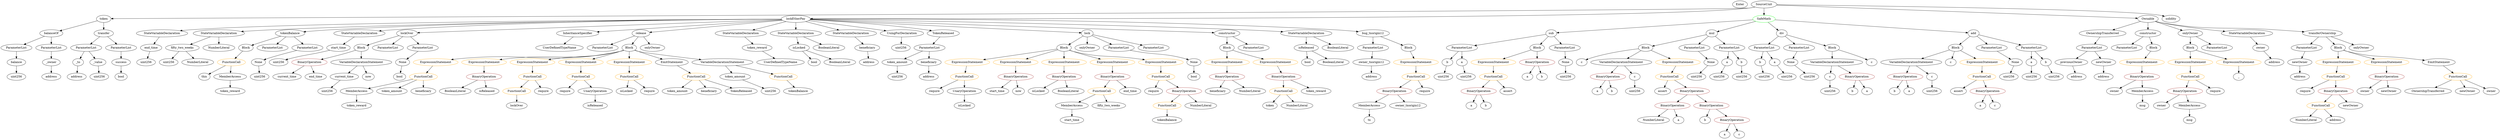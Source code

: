 strict digraph {
	graph [bb="0,0,10376,684"];
	node [label="\N"];
	Enter	[height=0.5,
		pos="7139.5,666",
		width=0.83628];
	ElementaryTypeName_bool_1	[color=black,
		height=0.5,
		label=bool,
		pos="3325.5,378",
		width=0.76697];
	VariableDeclaration_current_time	[color=black,
		height=0.5,
		label=current_time,
		pos="1424.5,306",
		width=1.5848];
	ElementaryTypeName_uint256_23	[color=black,
		height=0.5,
		label=uint256,
		pos="1315.5,234",
		width=1.0442];
	VariableDeclaration_current_time -> ElementaryTypeName_uint256_23	[pos="e,1337.3,249 1400.1,289.29 1384.3,279.18 1363.7,265.95 1346.8,255.08"];
	Identifier_require_2	[color=black,
		height=0.5,
		label=require,
		pos="3817.5,234",
		width=1.0026];
	Identifier_b_1	[color=black,
		height=0.5,
		label=b,
		pos="7015.5,90",
		width=0.75];
	Parameter_b_2	[color=black,
		height=0.5,
		label=b,
		pos="5935.5,378",
		width=0.75];
	ElementaryTypeName_uint256_9	[color=black,
		height=0.5,
		label=uint256,
		pos="5924.5,306",
		width=1.0442];
	Parameter_b_2 -> ElementaryTypeName_uint256_9	[pos="e,5927.2,324.1 5932.8,359.7 5931.7,352.32 5930.3,343.52 5929,335.25"];
	ParameterList_Unnamed_13	[color=black,
		height=0.5,
		label=ParameterList,
		pos="8838.5,450",
		width=1.7095];
	Identifier_beneficiary	[color=black,
		height=0.5,
		label=beneficiary,
		pos="5012.5,234",
		width=1.4184];
	BinaryOperation_Unnamed_21	[color=brown,
		height=0.5,
		label=BinaryOperation,
		pos="5721.5,234",
		width=1.9867];
	MemberAccess_Unnamed_4	[color=black,
		height=0.5,
		label=MemberAccess,
		pos="5610.5,162",
		width=1.9174];
	BinaryOperation_Unnamed_21 -> MemberAccess_Unnamed_4	[pos="e,5636.1,179.15 5695.8,216.76 5680.9,207.4 5662.1,195.49 5645.8,185.26"];
	Identifier_owner_txorigin12	[color=black,
		height=0.5,
		label=owner_txorigin12,
		pos="5773.5,162",
		width=2.0976];
	BinaryOperation_Unnamed_21 -> Identifier_owner_txorigin12	[pos="e,5761.1,179.79 5734.1,216.05 5740.2,207.89 5747.6,197.91 5754.4,188.82"];
	FunctionCall_Unnamed_17	[color=orange,
		height=0.5,
		label=FunctionCall,
		pos="2115.5,234",
		width=1.6125];
	Identifier_lockOver	[color=black,
		height=0.5,
		label=lockOver,
		pos="2115.5,162",
		width=1.2521];
	FunctionCall_Unnamed_17 -> Identifier_lockOver	[pos="e,2115.5,180.1 2115.5,215.7 2115.5,208.41 2115.5,199.73 2115.5,191.54"];
	ElementaryTypeName_address_1	[color=black,
		height=0.5,
		label=address,
		pos="303.54,306",
		width=1.0996];
	BooleanLiteral_Unnamed_5	[color=black,
		height=0.5,
		label=BooleanLiteral,
		pos="1857.5,234",
		width=1.7788];
	ParameterList_Unnamed_25	[color=black,
		height=0.5,
		label=ParameterList,
		pos="2462.5,450",
		width=1.7095];
	Block_Unnamed_9	[color=black,
		height=0.5,
		label=Block,
		pos="4359.5,450",
		width=0.90558];
	ExpressionStatement_Unnamed_10	[color=orange,
		height=0.5,
		label=ExpressionStatement,
		pos="3969.5,378",
		width=2.458];
	Block_Unnamed_9 -> ExpressionStatement_Unnamed_10	[pos="e,4034.2,390.61 4328.6,443.45 4267.9,432.56 4131.7,408.1 4045.5,392.64"];
	ExpressionStatement_Unnamed_12	[color=orange,
		height=0.5,
		label=ExpressionStatement,
		pos="4164.5,378",
		width=2.458];
	Block_Unnamed_9 -> ExpressionStatement_Unnamed_12	[pos="e,4207,394.24 4332.8,439.41 4303.3,428.81 4255,411.47 4217.7,398.08"];
	ExpressionStatement_Unnamed_14	[color=orange,
		height=0.5,
		label=ExpressionStatement,
		pos="4359.5,378",
		width=2.458];
	Block_Unnamed_9 -> ExpressionStatement_Unnamed_14	[pos="e,4359.5,396.1 4359.5,431.7 4359.5,424.41 4359.5,415.73 4359.5,407.54"];
	ExpressionStatement_Unnamed_13	[color=orange,
		height=0.5,
		label=ExpressionStatement,
		pos="4554.5,378",
		width=2.458];
	Block_Unnamed_9 -> ExpressionStatement_Unnamed_13	[pos="e,4509.1,393.81 4384.6,438.32 4389.8,436.17 4395.4,433.97 4400.5,432 4432.7,419.83 4469,407.27 4498.3,397.44"];
	ExpressionStatement_Unnamed_11	[color=orange,
		height=0.5,
		label=ExpressionStatement,
		pos="4749.5,378",
		width=2.458];
	Block_Unnamed_9 -> ExpressionStatement_Unnamed_11	[pos="e,4684.5,390.56 4383.9,437.73 4389.3,435.57 4395,433.51 4400.5,432 4509.2,402.18 4540.2,413.63 4651.5,396 4658.6,394.88 4666,393.67 \
4673.3,392.44"];
	VariableDeclaration_token_amount	[color=black,
		height=0.5,
		label=token_amount,
		pos="3678.5,378",
		width=1.765];
	ElementaryTypeName_uint256_21	[color=black,
		height=0.5,
		label=uint256,
		pos="3678.5,306",
		width=1.0442];
	VariableDeclaration_token_amount -> ElementaryTypeName_uint256_21	[pos="e,3678.5,324.1 3678.5,359.7 3678.5,352.41 3678.5,343.73 3678.5,335.54"];
	UserDefinedTypeName_Unnamed	[color=black,
		height=0.5,
		label=UserDefinedTypeName,
		pos="2284.5,450",
		width=2.7214];
	StateVariableDeclaration_Unnamed_6	[color=black,
		height=0.5,
		label=StateVariableDeclaration,
		pos="642.54,522",
		width=2.8184];
	VariableDeclaration_end_time	[color=black,
		height=0.5,
		label=end_time,
		pos="608.54,450",
		width=1.2382];
	StateVariableDeclaration_Unnamed_6 -> VariableDeclaration_end_time	[pos="e,616.85,468.1 634.14,503.7 630.43,496.07 625.99,486.92 621.85,478.4"];
	ExpressionStatement_Unnamed_19	[color=orange,
		height=0.5,
		label=ExpressionStatement,
		pos="1794.5,378",
		width=2.458];
	FunctionCall_Unnamed_19	[color=orange,
		height=0.5,
		label=FunctionCall,
		pos="1724.5,306",
		width=1.6125];
	ExpressionStatement_Unnamed_19 -> FunctionCall_Unnamed_19	[pos="e,1740.8,323.31 1777.6,360.05 1769,351.42 1758.3,340.76 1748.8,331.27"];
	ExpressionStatement_Unnamed_6	[color=orange,
		height=0.5,
		label=ExpressionStatement,
		pos="9704.5,378",
		width=2.458];
	FunctionCall_Unnamed_4	[color=orange,
		height=0.5,
		label=FunctionCall,
		pos="9689.5,306",
		width=1.6125];
	ExpressionStatement_Unnamed_6 -> FunctionCall_Unnamed_4	[pos="e,9693.2,324.1 9700.8,359.7 9699.3,352.32 9697.4,343.52 9695.6,335.25"];
	BinaryOperation_Unnamed_8	[color=brown,
		height=0.5,
		label=BinaryOperation,
		pos="7872.5,306",
		width=1.9867];
	Identifier_b_5	[color=black,
		height=0.5,
		label=b,
		pos="7824.5,234",
		width=0.75];
	BinaryOperation_Unnamed_8 -> Identifier_b_5	[pos="e,7835.4,250.83 7860.9,288.05 7855.2,279.73 7848.2,269.54 7841.9,260.32"];
	Identifier_a_6	[color=black,
		height=0.5,
		label=a,
		pos="7896.5,234",
		width=0.75];
	BinaryOperation_Unnamed_8 -> Identifier_a_6	[pos="e,7890.8,251.62 7878.5,287.7 7881.1,280.04 7884.3,270.85 7887.2,262.3"];
	BinaryOperation_Unnamed_10	[color=brown,
		height=0.5,
		label=BinaryOperation,
		pos="8903.5,306",
		width=1.9867];
	Identifier_owner	[color=black,
		height=0.5,
		label=owner,
		pos="8800.5,234",
		width=0.93331];
	BinaryOperation_Unnamed_10 -> Identifier_owner	[pos="e,8820.7,248.72 8879.4,288.59 8864.6,278.55 8845.6,265.63 8830,255"];
	MemberAccess_Unnamed	[color=black,
		height=0.5,
		label=MemberAccess,
		pos="8921.5,234",
		width=1.9174];
	BinaryOperation_Unnamed_10 -> MemberAccess_Unnamed	[pos="e,8917.1,252.1 8908,287.7 8909.9,280.32 8912.2,271.52 8914.3,263.25"];
	Block_Unnamed_3	[color=black,
		height=0.5,
		label=Block,
		pos="8103.5,450",
		width=0.90558];
	VariableDeclarationStatement_Unnamed_2	[color=black,
		height=0.5,
		label=VariableDeclarationStatement,
		pos="7915.5,378",
		width=3.3174];
	Block_Unnamed_3 -> VariableDeclarationStatement_Unnamed_2	[pos="e,7959,395.17 8077,439.12 8049.2,428.77 8004.8,412.23 7969.6,399.12"];
	Identifier_c_4	[color=black,
		height=0.5,
		label=c,
		pos="8079.5,378",
		width=0.75];
	Block_Unnamed_3 -> Identifier_c_4	[pos="e,8085.3,395.79 8097.7,432.05 8095.1,424.4 8091.9,415.16 8089,406.56"];
	ExpressionStatement_Unnamed_2	[color=orange,
		height=0.5,
		label=ExpressionStatement,
		pos="8212.5,378",
		width=2.458];
	Block_Unnamed_3 -> ExpressionStatement_Unnamed_2	[pos="e,8186.9,395.49 8124.3,435.67 8139.3,426.03 8160,412.78 8177.5,401.51"];
	Parameter_None_3	[color=black,
		height=0.5,
		label=None,
		pos="8349.5,378",
		width=0.85014];
	ElementaryTypeName_uint256_13	[color=black,
		height=0.5,
		label=uint256,
		pos="8330.5,306",
		width=1.0442];
	Parameter_None_3 -> ElementaryTypeName_uint256_13	[pos="e,8335.2,324.28 8344.9,360.05 8342.9,352.6 8340.5,343.64 8338.2,335.22"];
	ParameterList_Unnamed_2	[color=black,
		height=0.5,
		label=ParameterList,
		pos="7311.5,450",
		width=1.7095];
	Parameter_b_1	[color=black,
		height=0.5,
		label=b,
		pos="7271.5,378",
		width=0.75];
	ParameterList_Unnamed_2 -> Parameter_b_1	[pos="e,7280.9,395.31 7301.9,432.05 7297.3,424.03 7291.7,414.26 7286.6,405.3"];
	Parameter_a_1	[color=black,
		height=0.5,
		label=a,
		pos="7343.5,378",
		width=0.75];
	ParameterList_Unnamed_2 -> Parameter_a_1	[pos="e,7335.9,395.62 7319.5,431.7 7323,423.95 7327.2,414.64 7331.2,406.02"];
	FunctionDefinition_sub	[color=black,
		height=0.5,
		label=sub,
		pos="6378.5,522",
		width=0.75];
	ParameterList_Unnamed_4	[color=black,
		height=0.5,
		label=ParameterList,
		pos="6007.5,450",
		width=1.7095];
	FunctionDefinition_sub -> ParameterList_Unnamed_4	[pos="e,6058.1,460.54 6352.7,516.13 6294.6,505.16 6151.9,478.24 6069.4,462.66"];
	Block_Unnamed_2	[color=black,
		height=0.5,
		label=Block,
		pos="6318.5,450",
		width=0.90558];
	FunctionDefinition_sub -> Block_Unnamed_2	[pos="e,6332,466.64 6365.5,505.81 6357.8,496.85 6348,485.32 6339.2,475.14"];
	ParameterList_Unnamed_5	[color=black,
		height=0.5,
		label=ParameterList,
		pos="6434.5,450",
		width=1.7095];
	FunctionDefinition_sub -> ParameterList_Unnamed_5	[pos="e,6421.2,467.63 6390.7,505.81 6397.5,497.28 6406.2,486.4 6414.1,476.6"];
	ElementaryTypeName_uint256_14	[color=black,
		height=0.5,
		label=uint256,
		pos="7989.5,234",
		width=1.0442];
	BinaryOperation_Unnamed_14	[color=brown,
		height=0.5,
		label=BinaryOperation,
		pos="5285.5,306",
		width=1.9867];
	FunctionCall_Unnamed_7	[color=orange,
		height=0.5,
		label=FunctionCall,
		pos="5285.5,234",
		width=1.6125];
	BinaryOperation_Unnamed_14 -> FunctionCall_Unnamed_7	[pos="e,5285.5,252.1 5285.5,287.7 5285.5,280.41 5285.5,271.73 5285.5,263.54"];
	Identifier_token_reward	[color=black,
		height=0.5,
		label=token_reward,
		pos="5423.5,234",
		width=1.7095];
	BinaryOperation_Unnamed_14 -> Identifier_token_reward	[pos="e,5393.9,250.01 5316.2,289.46 5336.1,279.36 5362.3,266.07 5383.8,255.16"];
	ModifierInvocation_onlyOwner_1	[color=black,
		height=0.5,
		label=onlyOwner,
		pos="4461.5,450",
		width=1.4323];
	EventDefinition_OwnershipTransferred	[color=black,
		height=0.5,
		label=OwnershipTransferred,
		pos="8740.5,522",
		width=2.6243];
	ParameterList_Unnamed_12	[color=black,
		height=0.5,
		label=ParameterList,
		pos="8697.5,450",
		width=1.7095];
	EventDefinition_OwnershipTransferred -> ParameterList_Unnamed_12	[pos="e,8708,468.1 8729.9,503.7 8725.1,495.9 8719.4,486.51 8714,477.83"];
	NumberLiteral_Unnamed_1	[color=black,
		height=0.5,
		label=NumberLiteral,
		pos="9564.5,90",
		width=1.765];
	Identifier_msg	[color=black,
		height=0.5,
		label=msg,
		pos="8921.5,162",
		width=0.75];
	NumberLiteral_Unnamed	[color=black,
		height=0.5,
		label=NumberLiteral,
		pos="6811.5,90",
		width=1.765];
	ElementaryTypeName_uint256_20	[color=black,
		height=0.5,
		label=uint256,
		pos="692.54,378",
		width=1.0442];
	VariableDeclarationStatement_Unnamed_2 -> BinaryOperation_Unnamed_8	[pos="e,7883,324.1 7904.9,359.7 7900.1,351.9 7894.4,342.51 7889,333.83"];
	VariableDeclaration_c_2	[color=black,
		height=0.5,
		label=c,
		pos="7989.5,306",
		width=0.75];
	VariableDeclarationStatement_Unnamed_2 -> VariableDeclaration_c_2	[pos="e,7974.8,320.97 7933.5,360.05 7943.4,350.6 7956,338.74 7966.7,328.62"];
	ElementaryTypeName_bool_4	[color=black,
		height=0.5,
		label=bool,
		pos="1620.5,306",
		width=0.76697];
	FunctionCall_Unnamed_8	[color=orange,
		height=0.5,
		label=FunctionCall,
		pos="951.54,378",
		width=1.6125];
	Identifier_this	[color=black,
		height=0.5,
		label=this,
		pos="832.54,306",
		width=0.75];
	FunctionCall_Unnamed_8 -> Identifier_this	[pos="e,852.32,318.63 925.43,361.64 906.75,350.65 881.59,335.85 862.17,324.43"];
	MemberAccess_Unnamed_2	[color=black,
		height=0.5,
		label=MemberAccess,
		pos="946.54,306",
		width=1.9174];
	FunctionCall_Unnamed_8 -> MemberAccess_Unnamed_2	[pos="e,947.76,324.1 950.31,359.7 949.79,352.41 949.17,343.73 948.58,335.54"];
	ParameterList_Unnamed_21	[color=black,
		height=0.5,
		label=ParameterList,
		pos="4592.5,450",
		width=1.7095];
	Parameter_None_5	[color=black,
		height=0.5,
		label=None,
		pos="4886.5,378",
		width=0.85014];
	ParameterList_Unnamed_21 -> Parameter_None_5	[pos="e,4863.2,389.9 4638.4,437.55 4646.4,435.63 4654.7,433.71 4662.5,432 4743.9,414.16 4766.9,420.43 4846.5,396 4848.5,395.4 4850.5,394.73 \
4852.5,394.01"];
	ParameterList_Unnamed_4 -> Parameter_b_2	[pos="e,5950.1,393.11 5990.5,432.41 5980.9,423.06 5968.7,411.26 5958.3,401.13"];
	Parameter_a_2	[color=black,
		height=0.5,
		label=a,
		pos="6007.5,378",
		width=0.75];
	ParameterList_Unnamed_4 -> Parameter_a_2	[pos="e,6007.5,396.1 6007.5,431.7 6007.5,424.41 6007.5,415.73 6007.5,407.54"];
	ParameterList_Unnamed_7	[color=black,
		height=0.5,
		label=ParameterList,
		pos="8261.5,450",
		width=1.7095];
	ParameterList_Unnamed_7 -> Parameter_None_3	[pos="e,8331.9,393.02 8282,432.76 8294.2,422.99 8310,410.43 8323.2,399.91"];
	ElementaryTypeName_address_3	[color=black,
		height=0.5,
		label=address,
		pos="8611.5,306",
		width=1.0996];
	ExpressionStatement_Unnamed_15	[color=orange,
		height=0.5,
		label=ExpressionStatement,
		pos="5802.5,378",
		width=2.458];
	FunctionCall_Unnamed_13	[color=orange,
		height=0.5,
		label=FunctionCall,
		pos="5802.5,306",
		width=1.6125];
	ExpressionStatement_Unnamed_15 -> FunctionCall_Unnamed_13	[pos="e,5802.5,324.1 5802.5,359.7 5802.5,352.41 5802.5,343.73 5802.5,335.54"];
	VariableDeclaration_owner	[color=black,
		height=0.5,
		label=owner,
		pos="9407.5,450",
		width=0.93331];
	ElementaryTypeName_address_2	[color=black,
		height=0.5,
		label=address,
		pos="9439.5,378",
		width=1.0996];
	VariableDeclaration_owner -> ElementaryTypeName_address_2	[pos="e,9431.9,395.79 9415.3,432.05 9418.9,424.23 9423.2,414.75 9427.2,405.98"];
	Identifier_current_time	[color=black,
		height=0.5,
		label=current_time,
		pos="1184.5,306",
		width=1.5848];
	Parameter_success	[color=black,
		height=0.5,
		label=success,
		pos="484.54,378",
		width=1.1135];
	ElementaryTypeName_bool	[color=black,
		height=0.5,
		label=bool,
		pos="484.54,306",
		width=0.76697];
	Parameter_success -> ElementaryTypeName_bool	[pos="e,484.54,324.1 484.54,359.7 484.54,352.41 484.54,343.73 484.54,335.54"];
	Identifier_start_time_1	[color=black,
		height=0.5,
		label=start_time,
		pos="4393.5,90",
		width=1.3076];
	FunctionCall_Unnamed_10	[color=orange,
		height=0.5,
		label=FunctionCall,
		pos="4749.5,306",
		width=1.6125];
	Identifier_require_3	[color=black,
		height=0.5,
		label=require,
		pos="4745.5,234",
		width=1.0026];
	FunctionCall_Unnamed_10 -> Identifier_require_3	[pos="e,4746.5,252.1 4748.6,287.7 4748.1,280.41 4747.6,271.73 4747.2,263.54"];
	BinaryOperation_Unnamed_16	[color=brown,
		height=0.5,
		label=BinaryOperation,
		pos="4871.5,234",
		width=1.9867];
	FunctionCall_Unnamed_10 -> BinaryOperation_Unnamed_16	[pos="e,4844,250.81 4776.3,289.64 4793.2,279.93 4815.4,267.23 4834,256.52"];
	Identifier_c_1	[color=black,
		height=0.5,
		label=c,
		pos="6514.5,378",
		width=0.75];
	ExpressionStatement_Unnamed_7	[color=orange,
		height=0.5,
		label=ExpressionStatement,
		pos="9899.5,378",
		width=2.458];
	BinaryOperation_Unnamed_13	[color=brown,
		height=0.5,
		label=BinaryOperation,
		pos="9899.5,306",
		width=1.9867];
	ExpressionStatement_Unnamed_7 -> BinaryOperation_Unnamed_13	[pos="e,9899.5,324.1 9899.5,359.7 9899.5,352.41 9899.5,343.73 9899.5,335.54"];
	FunctionCall_Unnamed_15	[color=orange,
		height=0.5,
		label=FunctionCall,
		pos="2379.5,306",
		width=1.6125];
	Identifier_require_6	[color=black,
		height=0.5,
		label=require,
		pos="2317.5,234",
		width=1.0026];
	FunctionCall_Unnamed_15 -> Identifier_require_6	[pos="e,2331.7,250.99 2364.8,288.41 2357.2,279.74 2347.6,268.97 2339.1,259.38"];
	UnaryOperation_Unnamed_1	[color=black,
		height=0.5,
		label=UnaryOperation,
		pos="2441.5,234",
		width=1.9452];
	FunctionCall_Unnamed_15 -> UnaryOperation_Unnamed_1	[pos="e,2426.5,251.96 2394.2,288.41 2401.6,280.08 2410.7,269.8 2419,260.49"];
	UnaryOperation_Unnamed	[color=black,
		height=0.5,
		label=UnaryOperation,
		pos="3941.5,234",
		width=1.9452];
	Identifier_isLocked	[color=black,
		height=0.5,
		label=isLocked,
		pos="3941.5,162",
		width=1.2521];
	UnaryOperation_Unnamed -> Identifier_isLocked	[pos="e,3941.5,180.1 3941.5,215.7 3941.5,208.41 3941.5,199.73 3941.5,191.54"];
	ElementaryTypeName_uint256_2	[color=black,
		height=0.5,
		label=uint256,
		pos="7003.5,306",
		width=1.0442];
	StateVariableDeclaration_Unnamed_7	[color=black,
		height=0.5,
		label=StateVariableDeclaration,
		pos="897.54,522",
		width=2.8184];
	VariableDeclaration_fifty_two_weeks	[color=black,
		height=0.5,
		label=fifty_two_weeks,
		pos="743.54,450",
		width=2.0145];
	StateVariableDeclaration_Unnamed_7 -> VariableDeclaration_fifty_two_weeks	[pos="e,777.22,466.31 861.83,504.76 839.71,494.71 811.15,481.73 787.63,471.04"];
	NumberLiteral_Unnamed_3	[color=black,
		height=0.5,
		label=NumberLiteral,
		pos="897.54,450",
		width=1.765];
	StateVariableDeclaration_Unnamed_7 -> NumberLiteral_Unnamed_3	[pos="e,897.54,468.1 897.54,503.7 897.54,496.41 897.54,487.73 897.54,479.54"];
	VariableDeclarationStatement_Unnamed	[color=black,
		height=0.5,
		label=VariableDeclarationStatement,
		pos="6678.5,378",
		width=3.3174];
	BinaryOperation_Unnamed	[color=brown,
		height=0.5,
		label=BinaryOperation,
		pos="6617.5,306",
		width=1.9867];
	VariableDeclarationStatement_Unnamed -> BinaryOperation_Unnamed	[pos="e,6632,323.62 6663.5,359.7 6656.3,351.44 6647.5,341.39 6639.6,332.3"];
	VariableDeclaration_c	[color=black,
		height=0.5,
		label=c,
		pos="6734.5,306",
		width=0.75];
	VariableDeclarationStatement_Unnamed -> VariableDeclaration_c	[pos="e,6722.4,322.2 6692.4,359.7 6699.3,351.07 6707.7,340.5 6715.3,331.1"];
	ExpressionStatement_Unnamed_9	[color=orange,
		height=0.5,
		label=ExpressionStatement,
		pos="5023.5,378",
		width=2.458];
	BinaryOperation_Unnamed_15	[color=brown,
		height=0.5,
		label=BinaryOperation,
		pos="5023.5,306",
		width=1.9867];
	ExpressionStatement_Unnamed_9 -> BinaryOperation_Unnamed_15	[pos="e,5023.5,324.1 5023.5,359.7 5023.5,352.41 5023.5,343.73 5023.5,335.54"];
	ParameterList_Unnamed_3	[color=black,
		height=0.5,
		label=ParameterList,
		pos="7452.5,450",
		width=1.7095];
	Parameter_None_1	[color=black,
		height=0.5,
		label=None,
		pos="7419.5,378",
		width=0.85014];
	ParameterList_Unnamed_3 -> Parameter_None_1	[pos="e,7427.4,395.62 7444.4,431.7 7440.7,423.95 7436.3,414.64 7432.3,406.02"];
	FunctionCall_Unnamed_2	[color=orange,
		height=0.5,
		label=FunctionCall,
		pos="8212.5,306",
		width=1.6125];
	Identifier_assert_2	[color=black,
		height=0.5,
		label=assert,
		pos="8151.5,234",
		width=0.89172];
	FunctionCall_Unnamed_2 -> Identifier_assert_2	[pos="e,8165.1,250.51 8198.1,288.41 8190.4,279.62 8180.9,268.66 8172.4,258.96"];
	BinaryOperation_Unnamed_9	[color=brown,
		height=0.5,
		label=BinaryOperation,
		pos="8273.5,234",
		width=1.9867];
	FunctionCall_Unnamed_2 -> BinaryOperation_Unnamed_9	[pos="e,8258.8,251.96 8227,288.41 8234.3,280.08 8243.2,269.8 8251.3,260.49"];
	Identifier_a_2	[color=black,
		height=0.5,
		label=a,
		pos="7096.5,18",
		width=0.75];
	ContractDefinition_token	[color=black,
		height=0.5,
		label=token,
		pos="413.54,594",
		width=0.864];
	FunctionDefinition_balanceOf	[color=black,
		height=0.5,
		label=balanceOf,
		pos="202.54,522",
		width=1.3491];
	ContractDefinition_token -> FunctionDefinition_balanceOf	[pos="e,237.82,534.7 386.82,584.13 352.11,572.62 290.96,552.33 248.68,538.3"];
	FunctionDefinition_transfer	[color=black,
		height=0.5,
		label=transfer,
		pos="413.54,522",
		width=1.0719];
	ContractDefinition_token -> FunctionDefinition_transfer	[pos="e,413.54,540.1 413.54,575.7 413.54,568.41 413.54,559.73 413.54,551.54"];
	FunctionDefinition_tokenBalance	[color=black,
		height=0.5,
		label=tokenBalance,
		pos="1211.5,522",
		width=1.6679];
	Block_Unnamed_8	[color=black,
		height=0.5,
		label=Block,
		pos="1011.5,450",
		width=0.90558];
	FunctionDefinition_tokenBalance -> Block_Unnamed_8	[pos="e,1036.6,461.71 1171.1,508.39 1138.8,498.11 1092.5,482.91 1052.5,468 1050.8,467.33 1048.9,466.64 1047.1,465.92"];
	ParameterList_Unnamed_18	[color=black,
		height=0.5,
		label=ParameterList,
		pos="1123.5,450",
		width=1.7095];
	FunctionDefinition_tokenBalance -> ParameterList_Unnamed_18	[pos="e,1144.1,467.39 1191.1,504.76 1179.8,495.73 1165.4,484.33 1152.9,474.35"];
	ParameterList_Unnamed_19	[color=black,
		height=0.5,
		label=ParameterList,
		pos="1264.5,450",
		width=1.7095];
	FunctionDefinition_tokenBalance -> ParameterList_Unnamed_19	[pos="e,1251.8,467.79 1224.4,504.05 1230.6,495.89 1238.1,485.91 1245,476.82"];
	FunctionDefinition_constructor	[color=black,
		height=0.5,
		label=constructor,
		pos="8928.5,522",
		width=1.4877];
	FunctionDefinition_constructor -> ParameterList_Unnamed_13	[pos="e,8859.5,467.31 8908.1,505.12 8896.4,496.03 8881.6,484.46 8868.6,474.35"];
	Block_Unnamed_4	[color=black,
		height=0.5,
		label=Block,
		pos="8950.5,450",
		width=0.90558];
	FunctionDefinition_constructor -> Block_Unnamed_4	[pos="e,8945.2,468.1 8934,503.7 8936.3,496.24 8939.1,487.32 8941.8,478.97"];
	Block_Unnamed_10	[color=black,
		height=0.5,
		label=Block,
		pos="1489.5,450",
		width=0.90558];
	BinaryOperation_Unnamed_20	[color=brown,
		height=0.5,
		label=BinaryOperation,
		pos="1280.5,378",
		width=1.9867];
	Block_Unnamed_10 -> BinaryOperation_Unnamed_20	[pos="e,1325.9,392.35 1464.3,438.43 1458.8,436.23 1453,433.97 1447.5,432 1410.9,418.79 1369.1,405.54 1336.6,395.59"];
	VariableDeclarationStatement_Unnamed_3	[color=black,
		height=0.5,
		label=VariableDeclarationStatement,
		pos="1489.5,378",
		width=3.3174];
	Block_Unnamed_10 -> VariableDeclarationStatement_Unnamed_3	[pos="e,1489.5,396.1 1489.5,431.7 1489.5,424.41 1489.5,415.73 1489.5,407.54"];
	MemberAccess_Unnamed_5	[color=black,
		height=0.5,
		label=MemberAccess,
		pos="1440.5,234",
		width=1.9174];
	FunctionCall_Unnamed_19 -> MemberAccess_Unnamed_5	[pos="e,1489.7,246.87 1680.6,293.79 1672.9,291.85 1665,289.86 1657.5,288 1604.6,274.81 1544.3,260.11 1500.7,249.54"];
	Identifier_token_amount	[color=black,
		height=0.5,
		label=token_amount,
		pos="1591.5,234",
		width=1.765];
	FunctionCall_Unnamed_19 -> Identifier_token_amount	[pos="e,1620.5,250.23 1696,289.98 1676.9,279.95 1651.6,266.62 1630.7,255.6"];
	Identifier_beneficiary_1	[color=black,
		height=0.5,
		label=beneficiary,
		pos="1724.5,234",
		width=1.4184];
	FunctionCall_Unnamed_19 -> Identifier_beneficiary_1	[pos="e,1724.5,252.1 1724.5,287.7 1724.5,280.41 1724.5,271.73 1724.5,263.54"];
	VariableDeclarationStatement_Unnamed_1	[color=black,
		height=0.5,
		label=VariableDeclarationStatement,
		pos="7587.5,378",
		width=3.3174];
	VariableDeclaration_c_1	[color=black,
		height=0.5,
		label=c,
		pos="7569.5,306",
		width=0.75];
	VariableDeclarationStatement_Unnamed_1 -> VariableDeclaration_c_1	[pos="e,7573.9,324.1 7583.1,359.7 7581.2,352.32 7578.9,343.52 7576.8,335.25"];
	BinaryOperation_Unnamed_5	[color=brown,
		height=0.5,
		label=BinaryOperation,
		pos="7686.5,306",
		width=1.9867];
	VariableDeclarationStatement_Unnamed_1 -> BinaryOperation_Unnamed_5	[pos="e,7663.5,323.31 7611.5,360.05 7624.3,350.98 7640.3,339.68 7654.2,329.84"];
	Identifier_a_1	[color=black,
		height=0.5,
		label=a,
		pos="6920.5,90",
		width=0.75];
	ParameterList_Unnamed_22	[color=black,
		height=0.5,
		label=ParameterList,
		pos="1601.5,450",
		width=1.7095];
	Identifier_isReleased	[color=black,
		height=0.5,
		label=isReleased,
		pos="2441.5,162",
		width=1.3907];
	Parameter_balance	[color=black,
		height=0.5,
		label=balance,
		pos="61.543,378",
		width=1.0719];
	ElementaryTypeName_uint256_15	[color=black,
		height=0.5,
		label=uint256,
		pos="61.543,306",
		width=1.0442];
	Parameter_balance -> ElementaryTypeName_uint256_15	[pos="e,61.543,324.1 61.543,359.7 61.543,352.41 61.543,343.73 61.543,335.54"];
	VariableDeclaration_isReleased	[color=black,
		height=0.5,
		label=isReleased,
		pos="5348.5,450",
		width=1.3907];
	ElementaryTypeName_bool_2	[color=black,
		height=0.5,
		label=bool,
		pos="5352.5,378",
		width=0.76697];
	VariableDeclaration_isReleased -> ElementaryTypeName_bool_2	[pos="e,5351.6,396.1 5349.5,431.7 5349.9,424.41 5350.4,415.73 5350.9,407.54"];
	BooleanLiteral_Unnamed_2	[color=black,
		height=0.5,
		label=BooleanLiteral,
		pos="5462.5,378",
		width=1.7788];
	VariableDeclaration_isReleased -> BooleanLiteral_Unnamed_2	[pos="e,5436.9,394.72 5373,433.98 5388.9,424.22 5409.9,411.34 5427.5,400.5"];
	Block_Unnamed	[color=black,
		height=0.5,
		label=Block,
		pos="6791.5,450",
		width=0.90558];
	Block_Unnamed -> Identifier_c_1	[pos="e,6535.5,389.88 6760.1,444.41 6713.5,437.08 6623.7,420.97 6550.5,396 6549,395.47 6547.4,394.89 6545.8,394.28"];
	Block_Unnamed -> VariableDeclarationStatement_Unnamed	[pos="e,6705.7,395.82 6770.3,435.83 6754.9,426.28 6733.6,413.1 6715.4,401.85"];
	ExpressionStatement_Unnamed	[color=orange,
		height=0.5,
		label=ExpressionStatement,
		pos="6904.5,378",
		width=2.458];
	Block_Unnamed -> ExpressionStatement_Unnamed	[pos="e,6877.8,395.57 6812.8,435.83 6828.3,426.21 6849.8,412.92 6868,401.61"];
	VariableDeclaration_isLocked	[color=black,
		height=0.5,
		label=isLocked,
		pos="3278.5,450",
		width=1.2521];
	VariableDeclaration_isLocked -> ElementaryTypeName_bool_1	[pos="e,3314.8,394.99 3289.7,432.41 3295.3,424.01 3302.3,413.63 3308.6,404.26"];
	BooleanLiteral_Unnamed	[color=black,
		height=0.5,
		label=BooleanLiteral,
		pos="3435.5,378",
		width=1.7788];
	VariableDeclaration_isLocked -> BooleanLiteral_Unnamed	[pos="e,3402.5,393.75 3307.7,436 3331.4,425.42 3365.3,410.34 3392.2,398.35"];
	FunctionDefinition_mul	[color=black,
		height=0.5,
		label=mul,
		pos="7099.5,522",
		width=0.75];
	FunctionDefinition_mul -> Block_Unnamed	[pos="e,6821.5,457.81 7074.1,515.21 7020.8,503.1 6897.1,474.99 6832.5,460.31"];
	ParameterList_Unnamed_1	[color=black,
		height=0.5,
		label=ParameterList,
		pos="7029.5,450",
		width=1.7095];
	FunctionDefinition_mul -> ParameterList_Unnamed_1	[pos="e,7046.2,467.7 7085,506.5 7076.1,497.59 7064.5,485.94 7054.2,475.62"];
	ParameterList_Unnamed	[color=black,
		height=0.5,
		label=ParameterList,
		pos="7170.5,450",
		width=1.7095];
	FunctionDefinition_mul -> ParameterList_Unnamed	[pos="e,7153.6,467.7 7114.3,506.5 7123.3,497.59 7135.1,485.94 7145.6,475.62"];
	ElementaryTypeName_uint256_8	[color=black,
		height=0.5,
		label=uint256,
		pos="6017.5,306",
		width=1.0442];
	Identifier_a_4	[color=black,
		height=0.5,
		label=a,
		pos="6043.5,162",
		width=0.75];
	BinaryOperation_Unnamed_4	[color=brown,
		height=0.5,
		label=BinaryOperation,
		pos="7132.5,90",
		width=1.9867];
	BinaryOperation_Unnamed_4 -> Identifier_a_2	[pos="e,7104.8,35.145 7123.6,71.697 7119.6,63.752 7114.6,54.158 7110.1,45.344"];
	Identifier_c	[color=black,
		height=0.5,
		label=c,
		pos="7168.5,18",
		width=0.75];
	BinaryOperation_Unnamed_4 -> Identifier_c	[pos="e,7160.2,35.145 7141.4,71.697 7145.5,63.752 7150.5,54.158 7155,45.344"];
	Identifier_isLocked_1	[color=black,
		height=0.5,
		label=isLocked,
		pos="4258.5,234",
		width=1.2521];
	Identifier_token_amount_1	[color=black,
		height=0.5,
		label=token_amount,
		pos="2791.5,234",
		width=1.765];
	ElementaryTypeName_uint256_5	[color=black,
		height=0.5,
		label=uint256,
		pos="7282.5,306",
		width=1.0442];
	ElementaryTypeName_bool_3	[color=black,
		height=0.5,
		label=bool,
		pos="4886.5,306",
		width=0.76697];
	NumberLiteral_Unnamed_2	[color=black,
		height=0.5,
		label=NumberLiteral,
		pos="811.54,378",
		width=1.765];
	ElementaryTypeName_uint256_19	[color=black,
		height=0.5,
		label=uint256,
		pos="599.54,378",
		width=1.0442];
	VariableDeclaration_end_time -> ElementaryTypeName_uint256_19	[pos="e,601.74,396.1 606.32,431.7 605.37,424.32 604.24,415.52 603.17,407.25"];
	NumberLiteral_Unnamed_5	[color=black,
		height=0.5,
		label=NumberLiteral,
		pos="5145.5,234",
		width=1.765];
	Identifier_a	[color=black,
		height=0.5,
		label=a,
		pos="6562.5,234",
		width=0.75];
	BinaryOperation_Unnamed -> Identifier_a	[pos="e,6574.6,250.36 6604.2,288.05 6597.5,279.44 6589.1,268.81 6581.7,259.33"];
	Identifier_b	[color=black,
		height=0.5,
		label=b,
		pos="6634.5,234",
		width=0.75];
	BinaryOperation_Unnamed -> Identifier_b	[pos="e,6630.4,252.1 6621.7,287.7 6623.5,280.32 6625.7,271.52 6627.7,263.25"];
	Parameter_a	[color=black,
		height=0.5,
		label=a,
		pos="7117.5,378",
		width=0.75];
	ElementaryTypeName_uint256	[color=black,
		height=0.5,
		label=uint256,
		pos="7096.5,306",
		width=1.0442];
	Parameter_a -> ElementaryTypeName_uint256	[pos="e,7101.7,324.28 7112.5,360.05 7110.2,352.6 7107.5,343.64 7105,335.22"];
	VariableDeclaration_token_amount_1	[color=black,
		height=0.5,
		label=token_amount,
		pos="3008.5,306",
		width=1.765];
	ElementaryTypeName_uint256_24	[color=black,
		height=0.5,
		label=uint256,
		pos="3185.5,234",
		width=1.0442];
	VariableDeclaration_token_amount_1 -> ElementaryTypeName_uint256_24	[pos="e,3157.1,246.26 3044.4,290.83 3074,279.13 3115.9,262.53 3146.4,250.48"];
	StateVariableDeclaration_Unnamed_5	[color=black,
		height=0.5,
		label=StateVariableDeclaration,
		pos="1457.5,522",
		width=2.8184];
	VariableDeclaration_start_time	[color=black,
		height=0.5,
		label=start_time,
		pos="1391.5,450",
		width=1.3076];
	StateVariableDeclaration_Unnamed_5 -> VariableDeclaration_start_time	[pos="e,1406.9,467.31 1441.6,504.05 1433.5,495.5 1423.6,484.97 1414.7,475.56"];
	Identifier_a_7	[color=black,
		height=0.5,
		label=a,
		pos="8237.5,162",
		width=0.75];
	Identifier_assert	[color=black,
		height=0.5,
		label=assert,
		pos="6856.5,234",
		width=0.89172];
	Parameter_None_6	[color=black,
		height=0.5,
		label=None,
		pos="1657.5,378",
		width=0.85014];
	Parameter_None_6 -> ElementaryTypeName_bool_4	[pos="e,1629.2,323.47 1648.8,360.41 1644.5,352.39 1639.3,342.57 1634.6,333.54"];
	ExpressionStatement_Unnamed_20	[color=orange,
		height=0.5,
		label=ExpressionStatement,
		pos="1989.5,378",
		width=2.458];
	BinaryOperation_Unnamed_22	[color=brown,
		height=0.5,
		label=BinaryOperation,
		pos="1989.5,306",
		width=1.9867];
	ExpressionStatement_Unnamed_20 -> BinaryOperation_Unnamed_22	[pos="e,1989.5,324.1 1989.5,359.7 1989.5,352.41 1989.5,343.73 1989.5,335.54"];
	Parameter_a_2 -> ElementaryTypeName_uint256_8	[pos="e,6015.1,324.1 6010,359.7 6011.1,352.32 6012.3,343.52 6013.5,335.25"];
	BinaryOperation_Unnamed_20 -> Identifier_current_time	[pos="e,1206.4,322.91 1258.3,360.76 1245.6,351.51 1229.5,339.77 1215.6,329.63"];
	Identifier_end_time_1	[color=black,
		height=0.5,
		label=end_time,
		pos="1304.5,306",
		width=1.2382];
	BinaryOperation_Unnamed_20 -> Identifier_end_time_1	[pos="e,1298.7,324.1 1286.5,359.7 1289,352.24 1292.1,343.32 1295,334.97"];
	FunctionDefinition_lockOver	[color=black,
		height=0.5,
		label=lockOver,
		pos="1655.5,522",
		width=1.2521];
	FunctionDefinition_lockOver -> Block_Unnamed_10	[pos="e,1515,461.75 1625.5,508.32 1597.4,496.46 1555.3,478.73 1525.4,466.14"];
	FunctionDefinition_lockOver -> ParameterList_Unnamed_22	[pos="e,1614.6,467.96 1642.7,504.41 1636.4,496.25 1628.7,486.22 1621.7,477.07"];
	ParameterList_Unnamed_23	[color=black,
		height=0.5,
		label=ParameterList,
		pos="1742.5,450",
		width=1.7095];
	FunctionDefinition_lockOver -> ParameterList_Unnamed_23	[pos="e,1722.4,467.22 1674.9,505.46 1686.2,496.32 1700.8,484.59 1713.5,474.35"];
	VariableDeclaration_beneficiary	[color=black,
		height=0.5,
		label=beneficiary,
		pos="3553.5,450",
		width=1.4184];
	ElementaryTypeName_address_7	[color=black,
		height=0.5,
		label=address,
		pos="3557.5,378",
		width=1.0996];
	VariableDeclaration_beneficiary -> ElementaryTypeName_address_7	[pos="e,3556.6,396.1 3554.5,431.7 3554.9,424.41 3555.4,415.73 3555.9,407.54"];
	ParameterList_Unnamed_20	[color=black,
		height=0.5,
		label=ParameterList,
		pos="4733.5,450",
		width=1.7095];
	ElementaryTypeName_uint256_18	[color=black,
		height=0.5,
		label=uint256,
		pos="1153.5,378",
		width=1.0442];
	Identifier_tx	[color=black,
		height=0.5,
		label=tx,
		pos="5610.5,90",
		width=0.75];
	MemberAccess_Unnamed_4 -> Identifier_tx	[pos="e,5610.5,108.1 5610.5,143.7 5610.5,136.41 5610.5,127.73 5610.5,119.54"];
	ElementaryTypeName_uint256_7	[color=black,
		height=0.5,
		label=uint256,
		pos="7569.5,234",
		width=1.0442];
	VariableDeclaration_c_1 -> ElementaryTypeName_uint256_7	[pos="e,7569.5,252.1 7569.5,287.7 7569.5,280.41 7569.5,271.73 7569.5,263.54"];
	ExpressionStatement_Unnamed_4	[color=orange,
		height=0.5,
		label=ExpressionStatement,
		pos="9098.5,378",
		width=2.458];
	FunctionCall_Unnamed_3	[color=orange,
		height=0.5,
		label=FunctionCall,
		pos="9098.5,306",
		width=1.6125];
	ExpressionStatement_Unnamed_4 -> FunctionCall_Unnamed_3	[pos="e,9098.5,324.1 9098.5,359.7 9098.5,352.41 9098.5,343.73 9098.5,335.54"];
	InheritanceSpecifier_Unnamed	[color=black,
		height=0.5,
		label=InheritanceSpecifier,
		pos="2411.5,522",
		width=2.3333];
	InheritanceSpecifier_Unnamed -> UserDefinedTypeName_Unnamed	[pos="e,2314.3,467.39 2382.1,504.76 2364.9,495.29 2343,483.21 2324.3,472.91"];
	FunctionCall_Unnamed_6	[color=orange,
		height=0.5,
		label=FunctionCall,
		pos="10195,306",
		width=1.6125];
	Identifier_OwnershipTransferred	[color=black,
		height=0.5,
		label=OwnershipTransferred,
		pos="10078,234",
		width=2.6243];
	FunctionCall_Unnamed_6 -> Identifier_OwnershipTransferred	[pos="e,10105,251.47 10169,289.46 10153,279.95 10132,267.62 10114,257.1"];
	Identifier_newOwner_1	[color=black,
		height=0.5,
		label=newOwner,
		pos="10241,234",
		width=1.4046];
	FunctionCall_Unnamed_6 -> Identifier_newOwner_1	[pos="e,10230,251.79 10206,288.05 10211,280.06 10217,270.33 10223,261.4"];
	Identifier_owner_2	[color=black,
		height=0.5,
		label=owner,
		pos="10343,234",
		width=0.93331];
	FunctionCall_Unnamed_6 -> Identifier_owner_2	[pos="e,10318,246.65 10226,290.33 10250,278.96 10283,263.22 10308,251.43"];
	FunctionDefinition_release	[color=black,
		height=0.5,
		label=release,
		pos="2625.5,522",
		width=0.98875];
	FunctionDefinition_release -> ParameterList_Unnamed_25	[pos="e,2496.1,465.43 2599,509.6 2574,498.87 2536.1,482.6 2506.6,469.92"];
	Block_Unnamed_12	[color=black,
		height=0.5,
		label=Block,
		pos="2574.5,450",
		width=0.90558];
	FunctionDefinition_release -> Block_Unnamed_12	[pos="e,2586.3,467.15 2613.7,504.76 2607.5,496.28 2599.8,485.71 2592.9,476.2"];
	ModifierInvocation_onlyOwner_2	[color=black,
		height=0.5,
		label=onlyOwner,
		pos="2676.5,450",
		width=1.4323];
	FunctionDefinition_release -> ModifierInvocation_onlyOwner_2	[pos="e,2664.4,467.63 2637.4,504.76 2643.4,496.49 2650.9,486.23 2657.7,476.9"];
	FunctionCall_Unnamed_9	[color=orange,
		height=0.5,
		label=FunctionCall,
		pos="3941.5,306",
		width=1.6125];
	ExpressionStatement_Unnamed_10 -> FunctionCall_Unnamed_9	[pos="e,3948.4,324.1 3962.6,359.7 3959.6,352.15 3956,343.12 3952.6,334.68"];
	ElementaryTypeName_uint256_11	[color=black,
		height=0.5,
		label=uint256,
		pos="8423.5,306",
		width=1.0442];
	Parameter_None	[color=black,
		height=0.5,
		label=None,
		pos="7041.5,378",
		width=0.85014];
	Parameter_None -> ElementaryTypeName_uint256_2	[pos="e,7012.5,323.47 7032.5,360.41 7028.2,352.39 7022.9,342.57 7018,333.54"];
	ElementaryTypeName_uint256_16	[color=black,
		height=0.5,
		label=uint256,
		pos="398.54,306",
		width=1.0442];
	ContractDefinition_lockEtherPay	[color=black,
		height=0.5,
		label=lockEtherPay,
		pos="3276.5,594",
		width=1.6679];
	ContractDefinition_lockEtherPay -> StateVariableDeclaration_Unnamed_6	[pos="e,721.43,533.63 3216.3,592.5 2885.1,589.62 1281.5,574.14 787.54,540 769.83,538.78 750.95,536.95 732.87,534.94"];
	ContractDefinition_lockEtherPay -> StateVariableDeclaration_Unnamed_7	[pos="e,988.53,530.28 3216.3,592.48 2963.4,590.11 1963.4,578.65 1142.5,540 1095.6,537.79 1043.7,534.33 999.81,531.11"];
	ContractDefinition_lockEtherPay -> FunctionDefinition_tokenBalance	[pos="e,1264.4,530.81 3216,593.47 2977.8,594.86 2082.1,595.87 1347.5,540 1324,538.21 1298.3,535.25 1275.6,532.3"];
	ContractDefinition_lockEtherPay -> StateVariableDeclaration_Unnamed_5	[pos="e,1536.6,533.58 3216.4,592.96 2998.7,592.43 2231.9,587.09 1601.5,540 1584.2,538.7 1565.7,536.86 1547.9,534.87"];
	ContractDefinition_lockEtherPay -> FunctionDefinition_lockOver	[pos="e,1700.4,524.94 3217.4,590.45 2962.7,579.45 1960.5,536.17 1711.7,525.42"];
	ContractDefinition_lockEtherPay -> InheritanceSpecifier_Unnamed	[pos="e,2485.5,530.84 3218.3,589.04 3098.7,580.82 2816.8,560.88 2580.5,540 2553.3,537.59 2523.6,534.7 2496.8,531.99"];
	ContractDefinition_lockEtherPay -> FunctionDefinition_release	[pos="e,2660.3,526.74 3220.8,587 3094.4,573.41 2788.2,540.49 2671.6,527.95"];
	StateVariableDeclaration_Unnamed_1	[color=black,
		height=0.5,
		label=StateVariableDeclaration,
		pos="3055.5,522",
		width=2.8184];
	ContractDefinition_lockEtherPay -> StateVariableDeclaration_Unnamed_1	[pos="e,3103.6,538.23 3236.3,580.24 3202.1,569.43 3152.7,553.78 3114.2,541.57"];
	StateVariableDeclaration_Unnamed_3	[color=black,
		height=0.5,
		label=StateVariableDeclaration,
		pos="3276.5,522",
		width=2.8184];
	ContractDefinition_lockEtherPay -> StateVariableDeclaration_Unnamed_3	[pos="e,3276.5,540.1 3276.5,575.7 3276.5,568.41 3276.5,559.73 3276.5,551.54"];
	StateVariableDeclaration_Unnamed_2	[color=black,
		height=0.5,
		label=StateVariableDeclaration,
		pos="3497.5,522",
		width=2.8184];
	ContractDefinition_lockEtherPay -> StateVariableDeclaration_Unnamed_2	[pos="e,3449.5,538.23 3316.8,580.24 3351,569.43 3400.4,553.78 3438.9,541.57"];
	UsingForDeclaration_Unnamed	[color=black,
		height=0.5,
		label=UsingForDeclaration,
		pos="3704.5,522",
		width=2.4303];
	ContractDefinition_lockEtherPay -> UsingForDeclaration_Unnamed	[pos="e,3639.9,534.47 3329,584.84 3394.3,574.63 3509.3,556.48 3607.5,540 3614.4,538.85 3621.5,537.64 3628.7,536.41"];
	EventDefinition_TokenReleased	[color=black,
		height=0.5,
		label=TokenReleased,
		pos="3878.5,522",
		width=1.8897];
	ContractDefinition_lockEtherPay -> EventDefinition_TokenReleased	[pos="e,3829.2,534.64 3335,589.27 3432.1,582.58 3632.6,566.71 3800.5,540 3806.2,539.1 3812.1,538.04 3818,536.91"];
	FunctionDefinition_lock	[color=black,
		height=0.5,
		label=lock,
		pos="4461.5,522",
		width=0.75];
	ContractDefinition_lockEtherPay -> FunctionDefinition_lock	[pos="e,4434.7,524.59 3334.9,589.55 3543.8,577.21 4251.1,535.43 4423.5,525.25"];
	FunctionDefinition_constructor_1	[color=black,
		height=0.5,
		label=constructor,
		pos="5023.5,522",
		width=1.4877];
	ContractDefinition_lockEtherPay -> FunctionDefinition_constructor_1	[pos="e,4970.6,525.12 3335.9,590.62 3602,579.96 4683.2,536.64 4959.2,525.58"];
	StateVariableDeclaration_Unnamed_4	[color=black,
		height=0.5,
		label=StateVariableDeclaration,
		pos="5348.5,522",
		width=2.8184];
	ContractDefinition_lockEtherPay -> StateVariableDeclaration_Unnamed_4	[pos="e,5256.1,529.8 3336.7,592.01 3565.1,588.11 4399.6,572.33 5086.5,540 5138.7,537.54 5196.7,533.88 5244.8,530.59"];
	FunctionDefinition_bug_txorigin12	[color=black,
		height=0.5,
		label=bug_txorigin12,
		pos="5624.5,522",
		width=1.8481];
	ContractDefinition_lockEtherPay -> FunctionDefinition_bug_txorigin12	[pos="e,5564.7,530.26 3336.9,593.25 3593.5,593.96 4618.5,593.13 5458.5,540 5489.7,538.03 5524,534.71 5553.3,531.52"];
	Identifier_start_time	[color=black,
		height=0.5,
		label=start_time,
		pos="4076.5,234",
		width=1.3076];
	Block_Unnamed_5	[color=black,
		height=0.5,
		label=Block,
		pos="9098.5,450",
		width=0.90558];
	Block_Unnamed_5 -> ExpressionStatement_Unnamed_4	[pos="e,9098.5,396.1 9098.5,431.7 9098.5,424.41 9098.5,415.73 9098.5,407.54"];
	ExpressionStatement_Unnamed_5	[color=orange,
		height=0.5,
		label=ExpressionStatement,
		pos="9293.5,378",
		width=2.458];
	Block_Unnamed_5 -> ExpressionStatement_Unnamed_5	[pos="e,9248.1,393.81 9123.6,438.32 9128.8,436.17 9134.4,433.97 9139.5,432 9171.7,419.83 9208,407.27 9237.3,397.44"];
	FunctionCall_Unnamed_5	[color=orange,
		height=0.5,
		label=FunctionCall,
		pos="9625.5,162",
		width=1.6125];
	FunctionCall_Unnamed_5 -> NumberLiteral_Unnamed_1	[pos="e,9579.3,107.96 9611.1,144.41 9603.8,136.08 9594.9,125.8 9586.8,116.49"];
	ElementaryTypeName_address_6	[color=black,
		height=0.5,
		label=address,
		pos="9685.5,90",
		width=1.0996];
	FunctionCall_Unnamed_5 -> ElementaryTypeName_address_6	[pos="e,9671.8,106.99 9639.8,144.41 9647.1,135.83 9656.2,125.19 9664.4,115.67"];
	ParameterList_Unnamed_15	[color=black,
		height=0.5,
		label=ParameterList,
		pos="9572.5,450",
		width=1.7095];
	Parameter_newOwner	[color=black,
		height=0.5,
		label=newOwner,
		pos="9547.5,378",
		width=1.4046];
	ParameterList_Unnamed_15 -> Parameter_newOwner	[pos="e,9553.7,396.1 9566.4,431.7 9563.7,424.15 9560.4,415.12 9557.4,406.68"];
	FunctionCall_Unnamed_13 -> BinaryOperation_Unnamed_21	[pos="e,5740.8,251.63 5783.8,288.76 5773.6,279.97 5760.8,268.93 5749.5,259.14"];
	Identifier_require_4	[color=black,
		height=0.5,
		label=require,
		pos="5847.5,234",
		width=1.0026];
	FunctionCall_Unnamed_13 -> Identifier_require_4	[pos="e,5837.1,251.31 5813.4,288.05 5818.7,279.85 5825.2,269.83 5831,260.71"];
	ElementaryTypeName_uint256_12	[color=black,
		height=0.5,
		label=uint256,
		pos="8516.5,306",
		width=1.0442];
	VariableDeclaration_previousOwner	[color=black,
		height=0.5,
		label=previousOwner,
		pos="8610.5,378",
		width=1.8759];
	VariableDeclaration_previousOwner -> ElementaryTypeName_address_3	[pos="e,8611.3,324.1 8610.8,359.7 8610.9,352.41 8611,343.73 8611.1,335.54"];
	Identifier_beneficiary_2	[color=black,
		height=0.5,
		label=beneficiary,
		pos="2924.5,234",
		width=1.4184];
	ParameterList_Unnamed_23 -> Parameter_None_6	[pos="e,1674.8,393.25 1722.8,432.76 1711.1,423.14 1696.2,410.84 1683.6,400.43"];
	BinaryOperation_Unnamed_17	[color=brown,
		height=0.5,
		label=BinaryOperation,
		pos="4164.5,306",
		width=1.9867];
	ExpressionStatement_Unnamed_12 -> BinaryOperation_Unnamed_17	[pos="e,4164.5,324.1 4164.5,359.7 4164.5,352.41 4164.5,343.73 4164.5,335.54"];
	MemberAccess_Unnamed_3	[color=black,
		height=0.5,
		label=MemberAccess,
		pos="4393.5,162",
		width=1.9174];
	MemberAccess_Unnamed_3 -> Identifier_start_time_1	[pos="e,4393.5,108.1 4393.5,143.7 4393.5,136.41 4393.5,127.73 4393.5,119.54"];
	Parameter_b_1 -> ElementaryTypeName_uint256_5	[pos="e,7279.9,324.1 7274.3,359.7 7275.4,352.32 7276.8,343.52 7278.1,335.25"];
	ElementaryTypeName_uint256_1	[color=black,
		height=0.5,
		label=uint256,
		pos="7189.5,306",
		width=1.0442];
	ExpressionStatement_Unnamed_2 -> FunctionCall_Unnamed_2	[pos="e,8212.5,324.1 8212.5,359.7 8212.5,352.41 8212.5,343.73 8212.5,335.54"];
	Parameter_a_3	[color=black,
		height=0.5,
		label=a,
		pos="8425.5,378",
		width=0.75];
	Parameter_a_3 -> ElementaryTypeName_uint256_11	[pos="e,8424,324.1 8425,359.7 8424.8,352.41 8424.6,343.73 8424.4,335.54"];
	Identifier_now	[color=black,
		height=0.5,
		label=now,
		pos="4168.5,234",
		width=0.75];
	Block_Unnamed_8 -> FunctionCall_Unnamed_8	[pos="e,965.66,395.47 998.23,433.46 990.83,424.83 981.44,413.88 973.02,404.06"];
	ExpressionStatement_Unnamed_1	[color=orange,
		height=0.5,
		label=ExpressionStatement,
		pos="6140.5,378",
		width=2.458];
	FunctionCall_Unnamed_1	[color=orange,
		height=0.5,
		label=FunctionCall,
		pos="6140.5,306",
		width=1.6125];
	ExpressionStatement_Unnamed_1 -> FunctionCall_Unnamed_1	[pos="e,6140.5,324.1 6140.5,359.7 6140.5,352.41 6140.5,343.73 6140.5,335.54"];
	BinaryOperation_Unnamed_19	[color=brown,
		height=0.5,
		label=BinaryOperation,
		pos="4359.5,306",
		width=1.9867];
	ExpressionStatement_Unnamed_14 -> BinaryOperation_Unnamed_19	[pos="e,4359.5,324.1 4359.5,359.7 4359.5,352.41 4359.5,343.73 4359.5,335.54"];
	ParameterList_Unnamed_14	[color=black,
		height=0.5,
		label=ParameterList,
		pos="9210.5,450",
		width=1.7095];
	BinaryOperation_Unnamed_18	[color=brown,
		height=0.5,
		label=BinaryOperation,
		pos="4554.5,306",
		width=1.9867];
	ExpressionStatement_Unnamed_13 -> BinaryOperation_Unnamed_18	[pos="e,4554.5,324.1 4554.5,359.7 4554.5,352.41 4554.5,343.73 4554.5,335.54"];
	ParameterList_Unnamed_10	[color=black,
		height=0.5,
		label=ParameterList,
		pos="343.54,450",
		width=1.7095];
	Parameter__to	[color=black,
		height=0.5,
		label=_to,
		pos="306.54,378",
		width=0.75];
	ParameterList_Unnamed_10 -> Parameter__to	[pos="e,315.16,395.31 334.59,432.05 330.34,424.03 325.18,414.26 320.44,405.3"];
	Parameter__value	[color=black,
		height=0.5,
		label=_value,
		pos="389.54,378",
		width=0.96103];
	ParameterList_Unnamed_10 -> Parameter__value	[pos="e,378.83,395.31 354.68,432.05 360.07,423.85 366.65,413.83 372.64,404.71"];
	VariableDeclaration_token_reward	[color=black,
		height=0.5,
		label=token_reward,
		pos="3090.5,450",
		width=1.7095];
	StateVariableDeclaration_Unnamed_1 -> VariableDeclaration_token_reward	[pos="e,3082,468.1 3064.2,503.7 3068,496.07 3072.6,486.92 3076.8,478.4"];
	Identifier_isReleased_1	[color=black,
		height=0.5,
		label=isReleased,
		pos="1989.5,234",
		width=1.3907];
	ElementaryTypeName_uint256_3	[color=black,
		height=0.5,
		label=uint256,
		pos="6734.5,234",
		width=1.0442];
	BinaryOperation_Unnamed_7	[color=brown,
		height=0.5,
		label=BinaryOperation,
		pos="6318.5,378",
		width=1.9867];
	Identifier_a_5	[color=black,
		height=0.5,
		label=a,
		pos="6264.5,306",
		width=0.75];
	BinaryOperation_Unnamed_7 -> Identifier_a_5	[pos="e,6276.4,322.36 6305.5,360.05 6298.8,351.44 6290.6,340.81 6283.3,331.33"];
	Identifier_b_4	[color=black,
		height=0.5,
		label=b,
		pos="6336.5,306",
		width=0.75];
	BinaryOperation_Unnamed_7 -> Identifier_b_4	[pos="e,6332.1,324.1 6323,359.7 6324.9,352.32 6327.2,343.52 6329.3,335.25"];
	Identifier_token_reward_2	[color=black,
		height=0.5,
		label=token_reward,
		pos="1440.5,162",
		width=1.7095];
	MemberAccess_Unnamed_5 -> Identifier_token_reward_2	[pos="e,1440.5,180.1 1440.5,215.7 1440.5,208.41 1440.5,199.73 1440.5,191.54"];
	BinaryOperation_Unnamed_22 -> BooleanLiteral_Unnamed_5	[pos="e,1886.6,250.42 1959.9,289.29 1941.3,279.4 1917,266.53 1896.8,255.8"];
	BinaryOperation_Unnamed_22 -> Identifier_isReleased_1	[pos="e,1989.5,252.1 1989.5,287.7 1989.5,280.41 1989.5,271.73 1989.5,263.54"];
	Identifier_require_1	[color=black,
		height=0.5,
		label=require,
		pos="9563.5,234",
		width=1.0026];
	Identifier_owner_1	[color=black,
		height=0.5,
		label=owner,
		pos="9058.5,162",
		width=0.93331];
	EmitStatement_Unnamed	[color=black,
		height=0.5,
		label=EmitStatement,
		pos="10148,378",
		width=1.7788];
	EmitStatement_Unnamed -> FunctionCall_Unnamed_6	[pos="e,10183,323.79 10159,360.05 10164,351.97 10171,342.12 10177,333.11"];
	BinaryOperation_Unnamed_19 -> Identifier_isLocked_1	[pos="e,4280.3,250.11 4335.9,288.59 4322.1,279.04 4304.6,266.9 4289.7,256.58"];
	BooleanLiteral_Unnamed_4	[color=black,
		height=0.5,
		label=BooleanLiteral,
		pos="4385.5,234",
		width=1.7788];
	BinaryOperation_Unnamed_19 -> BooleanLiteral_Unnamed_4	[pos="e,4379.2,252.1 4366,287.7 4368.8,280.15 4372.1,271.12 4375.3,262.68"];
	FunctionCall_Unnamed_12	[color=orange,
		height=0.5,
		label=FunctionCall,
		pos="4525.5,234",
		width=1.6125];
	FunctionCall_Unnamed_12 -> MemberAccess_Unnamed_3	[pos="e,4423.2,178.72 4497.2,217.98 4478.6,208.09 4453.9,194.98 4433.2,184.05"];
	Identifier_fifty_two_weeks	[color=black,
		height=0.5,
		label=fifty_two_weeks,
		pos="4553.5,162",
		width=2.0145];
	FunctionCall_Unnamed_12 -> Identifier_fifty_two_weeks	[pos="e,4546.7,180.1 4532.5,215.7 4535.5,208.15 4539.1,199.12 4542.5,190.68"];
	UserDefinedTypeName_Unnamed_1	[color=black,
		height=0.5,
		label=UserDefinedTypeName,
		pos="3181.5,378",
		width=2.7214];
	VariableDeclaration_token_reward -> UserDefinedTypeName_Unnamed_1	[pos="e,3159.6,395.88 3111.6,432.76 3123.2,423.86 3137.8,412.65 3150.6,402.78"];
	Parameter_None_5 -> ElementaryTypeName_bool_3	[pos="e,4886.5,324.1 4886.5,359.7 4886.5,352.41 4886.5,343.73 4886.5,335.54"];
	BooleanLiteral_Unnamed_3	[color=black,
		height=0.5,
		label=BooleanLiteral,
		pos="5480.5,450",
		width=1.7788];
	Identifier__	[color=black,
		height=0.5,
		label=_,
		pos="9293.5,306",
		width=0.75];
	ParameterList_Unnamed_24	[color=black,
		height=0.5,
		label=ParameterList,
		pos="5624.5,450",
		width=1.7095];
	Parameter_owner_txorigin12	[color=black,
		height=0.5,
		label=owner_txorigin12,
		pos="5620.5,378",
		width=2.0976];
	ParameterList_Unnamed_24 -> Parameter_owner_txorigin12	[pos="e,5621.5,396.1 5623.6,431.7 5623.1,424.41 5622.6,415.73 5622.2,407.54"];
	BinaryOperation_Unnamed_12	[color=brown,
		height=0.5,
		label=BinaryOperation,
		pos="9689.5,234",
		width=1.9867];
	BinaryOperation_Unnamed_12 -> FunctionCall_Unnamed_5	[pos="e,9640.9,179.79 9674.1,216.05 9666.4,207.71 9657.1,197.49 9648.6,188.25"];
	Identifier_newOwner	[color=black,
		height=0.5,
		label=newOwner,
		pos="9752.5,162",
		width=1.4046];
	BinaryOperation_Unnamed_12 -> Identifier_newOwner	[pos="e,9737.9,179.31 9704.8,216.05 9712.4,207.59 9721.8,197.19 9730.2,187.84"];
	Block_Unnamed_2 -> ExpressionStatement_Unnamed_1	[pos="e,6179.9,394.49 6292.7,438.82 6265.9,428.32 6223.6,411.67 6190.4,398.6"];
	Block_Unnamed_2 -> BinaryOperation_Unnamed_7	[pos="e,6318.5,396.1 6318.5,431.7 6318.5,424.41 6318.5,415.73 6318.5,407.54"];
	ParameterList_Unnamed_9	[color=black,
		height=0.5,
		label=ParameterList,
		pos="61.543,450",
		width=1.7095];
	ParameterList_Unnamed_9 -> Parameter_balance	[pos="e,61.543,396.1 61.543,431.7 61.543,424.41 61.543,415.73 61.543,407.54"];
	StateVariableDeclaration_Unnamed_3 -> VariableDeclaration_isLocked	[pos="e,3278.1,468.1 3277,503.7 3277.2,496.41 3277.5,487.73 3277.7,479.54"];
	BooleanLiteral_Unnamed_1	[color=black,
		height=0.5,
		label=BooleanLiteral,
		pos="3405.5,450",
		width=1.7788];
	StateVariableDeclaration_Unnamed_3 -> BooleanLiteral_Unnamed_1	[pos="e,3377,466.51 3307.1,504.41 3325.1,494.68 3347.9,482.29 3367,471.9"];
	BinaryOperation_Unnamed_6	[color=brown,
		height=0.5,
		label=BinaryOperation,
		pos="6079.5,234",
		width=1.9867];
	BinaryOperation_Unnamed_6 -> Identifier_a_4	[pos="e,6051.8,179.14 6070.6,215.7 6066.6,207.75 6061.6,198.16 6057.1,189.34"];
	Identifier_b_3	[color=black,
		height=0.5,
		label=b,
		pos="6115.5,162",
		width=0.75];
	BinaryOperation_Unnamed_6 -> Identifier_b_3	[pos="e,6107.2,179.14 6088.4,215.7 6092.5,207.75 6097.5,198.16 6102,189.34"];
	ExpressionStatement_Unnamed_8	[color=orange,
		height=0.5,
		label=ExpressionStatement,
		pos="5218.5,378",
		width=2.458];
	ExpressionStatement_Unnamed_8 -> BinaryOperation_Unnamed_14	[pos="e,5269.5,323.79 5234.8,360.05 5242.8,351.63 5252.7,341.28 5261.6,331.97"];
	ExpressionStatement_Unnamed_18	[color=orange,
		height=0.5,
		label=ExpressionStatement,
		pos="2184.5,378",
		width=2.458];
	FunctionCall_Unnamed_16	[color=orange,
		height=0.5,
		label=FunctionCall,
		pos="2184.5,306",
		width=1.6125];
	ExpressionStatement_Unnamed_18 -> FunctionCall_Unnamed_16	[pos="e,2184.5,324.1 2184.5,359.7 2184.5,352.41 2184.5,343.73 2184.5,335.54"];
	BinaryOperation_Unnamed_2	[color=brown,
		height=0.5,
		label=BinaryOperation,
		pos="6898.5,162",
		width=1.9867];
	BinaryOperation_Unnamed_2 -> NumberLiteral_Unnamed	[pos="e,6832,107.47 6877.9,144.41 6866.9,135.52 6853.1,124.41 6840.9,114.63"];
	BinaryOperation_Unnamed_2 -> Identifier_a_1	[pos="e,6915.2,108.1 6904,143.7 6906.3,136.24 6909.1,127.32 6911.8,118.97"];
	BinaryOperation_Unnamed_11	[color=brown,
		height=0.5,
		label=BinaryOperation,
		pos="9089.5,234",
		width=1.9867];
	BinaryOperation_Unnamed_11 -> Identifier_owner_1	[pos="e,9065.9,179.62 9081.9,215.7 9078.5,207.95 9074.3,198.64 9070.5,190.02"];
	MemberAccess_Unnamed_1	[color=black,
		height=0.5,
		label=MemberAccess,
		pos="9179.5,162",
		width=1.9174];
	BinaryOperation_Unnamed_11 -> MemberAccess_Unnamed_1	[pos="e,9158.4,179.47 9110.9,216.41 9122.4,207.43 9136.9,196.19 9149.5,186.34"];
	Block_Unnamed_12 -> ExpressionStatement_Unnamed_19	[pos="e,1857.4,391.01 2550.7,437.54 2545.2,435.33 2539.3,433.3 2533.5,432 2255.4,368.46 2176,428.44 1892.5,396 1884.8,395.11 1876.7,394.01 \
1868.7,392.79"];
	Block_Unnamed_12 -> ExpressionStatement_Unnamed_20	[pos="e,2053.2,390.91 2550.2,437.47 2544.9,435.32 2539.1,433.34 2533.5,432 2340.2,385.35 2284.8,421.02 2087.5,396 2080.1,395.05 2072.3,\
393.93 2064.5,392.73"];
	Block_Unnamed_12 -> ExpressionStatement_Unnamed_18	[pos="e,2249.6,390.56 2550.2,437.73 2544.8,435.57 2539,433.51 2533.5,432 2424.9,402.18 2393.9,413.63 2282.5,396 2275.5,394.88 2268.1,393.67 \
2260.7,392.44"];
	ExpressionStatement_Unnamed_17	[color=orange,
		height=0.5,
		label=ExpressionStatement,
		pos="2379.5,378",
		width=2.458];
	Block_Unnamed_12 -> ExpressionStatement_Unnamed_17	[pos="e,2425,393.81 2549.5,438.32 2544.2,436.17 2538.7,433.97 2533.5,432 2501.4,419.83 2465.1,407.27 2435.8,397.44"];
	ExpressionStatement_Unnamed_16	[color=orange,
		height=0.5,
		label=ExpressionStatement,
		pos="2574.5,378",
		width=2.458];
	Block_Unnamed_12 -> ExpressionStatement_Unnamed_16	[pos="e,2574.5,396.1 2574.5,431.7 2574.5,424.41 2574.5,415.73 2574.5,407.54"];
	EmitStatement_Unnamed_1	[color=black,
		height=0.5,
		label=EmitStatement,
		pos="2745.5,378",
		width=1.7788];
	Block_Unnamed_12 -> EmitStatement_Unnamed_1	[pos="e,2710.2,393.34 2600.1,438.37 2605.2,436.25 2610.6,434.05 2615.5,432 2643.4,420.54 2674.7,407.78 2699.6,397.65"];
	VariableDeclarationStatement_Unnamed_4	[color=black,
		height=0.5,
		label=VariableDeclarationStatement,
		pos="2946.5,378",
		width=3.3174];
	Block_Unnamed_12 -> VariableDeclarationStatement_Unnamed_4	[pos="e,2859.2,390.63 2598.9,437.8 2604.3,435.63 2610.1,433.55 2615.5,432 2658.1,419.96 2766.6,403.56 2847.9,392.2"];
	Identifier_token	[color=black,
		height=0.5,
		label=token,
		pos="5210.5,162",
		width=0.864];
	FunctionCall_Unnamed_7 -> Identifier_token	[pos="e,5226.2,177.57 5267.8,216.41 5257.8,207.1 5245.2,195.35 5234.4,185.24"];
	NumberLiteral_Unnamed_4	[color=black,
		height=0.5,
		label=NumberLiteral,
		pos="5323.5,162",
		width=1.765];
	FunctionCall_Unnamed_7 -> NumberLiteral_Unnamed_4	[pos="e,5314.2,180.28 5294.7,216.05 5298.9,208.35 5304,199.03 5308.7,190.36"];
	Identifier_end_time	[color=black,
		height=0.5,
		label=end_time,
		pos="4646.5,234",
		width=1.2382];
	FunctionCall_Unnamed_14	[color=orange,
		height=0.5,
		label=FunctionCall,
		pos="2574.5,306",
		width=1.6125];
	Identifier_isLocked_2	[color=black,
		height=0.5,
		label=isLocked,
		pos="2574.5,234",
		width=1.2521];
	FunctionCall_Unnamed_14 -> Identifier_isLocked_2	[pos="e,2574.5,252.1 2574.5,287.7 2574.5,280.41 2574.5,271.73 2574.5,263.54"];
	Identifier_require_5	[color=black,
		height=0.5,
		label=require,
		pos="2673.5,234",
		width=1.0026];
	FunctionCall_Unnamed_14 -> Identifier_require_5	[pos="e,2653.5,249.16 2597,289.12 2611.1,279.16 2629.4,266.23 2644.5,255.51"];
	VariableDeclaration_beneficiary_1	[color=black,
		height=0.5,
		label=beneficiary,
		pos="3811.5,378",
		width=1.4184];
	ElementaryTypeName_address_8	[color=black,
		height=0.5,
		label=address,
		pos="3811.5,306",
		width=1.0996];
	VariableDeclaration_beneficiary_1 -> ElementaryTypeName_address_8	[pos="e,3811.5,324.1 3811.5,359.7 3811.5,352.41 3811.5,343.73 3811.5,335.54"];
	ElementaryTypeName_uint256_4	[color=black,
		height=0.5,
		label=uint256,
		pos="7375.5,306",
		width=1.0442];
	ElementaryTypeName_uint256_17	[color=black,
		height=0.5,
		label=uint256,
		pos="3696.5,450",
		width=1.0442];
	ElementaryTypeName_address_9	[color=black,
		height=0.5,
		label=address,
		pos="5620.5,306",
		width=1.0996];
	ElementaryTypeName_uint256_22	[color=black,
		height=0.5,
		label=uint256,
		pos="1071.5,306",
		width=1.0442];
	ContractDefinition_SafeMath	[color=green,
		height=0.5,
		label=SafeMath,
		pos="7240.5,594",
		width=1.2798];
	ContractDefinition_SafeMath -> FunctionDefinition_sub	[pos="e,6405.6,525.19 7195.7,589.36 7044.9,577.12 6557.8,537.55 6417,526.12"];
	ContractDefinition_SafeMath -> FunctionDefinition_mul	[pos="e,7120.6,533.44 7213,579.34 7189.4,567.62 7155.4,550.75 7130.8,538.53"];
	FunctionDefinition_div	[color=black,
		height=0.5,
		label=div,
		pos="7381.5,522",
		width=0.75];
	ContractDefinition_SafeMath -> FunctionDefinition_div	[pos="e,7360.5,533.44 7268.1,579.34 7291.7,567.62 7325.6,550.75 7350.3,538.53"];
	FunctionDefinition_add	[color=black,
		height=0.5,
		label=add,
		pos="8182.5,522",
		width=0.75];
	ContractDefinition_SafeMath -> FunctionDefinition_add	[pos="e,8155.7,524.99 7285.7,589.65 7447.2,577.65 7994.8,536.95 8144.5,525.83"];
	Identifier_b_2	[color=black,
		height=0.5,
		label=b,
		pos="7669.5,234",
		width=0.75];
	BinaryOperation_Unnamed_5 -> Identifier_b_2	[pos="e,7673.7,252.1 7682.3,287.7 7680.5,280.32 7678.4,271.52 7676.4,263.25"];
	Identifier_a_3	[color=black,
		height=0.5,
		label=a,
		pos="7741.5,234",
		width=0.75];
	BinaryOperation_Unnamed_5 -> Identifier_a_3	[pos="e,7729.5,250.36 7699.9,288.05 7706.6,279.44 7715,268.81 7722.4,259.33"];
	StateVariableDeclaration_Unnamed_2 -> VariableDeclaration_beneficiary	[pos="e,3540.2,467.62 3511.4,503.7 3517.9,495.52 3525.9,485.6 3533.1,476.58"];
	Parameter_a_1 -> ElementaryTypeName_uint256_4	[pos="e,7367.8,323.96 7351.1,360.41 7354.7,352.59 7359.1,343.06 7363.1,334.23"];
	SourceUnit_Unnamed	[color=black,
		height=0.5,
		label=SourceUnit,
		pos="7240.5,666",
		width=1.46];
	SourceUnit_Unnamed -> ContractDefinition_token	[pos="e,444.78,595.19 7202.8,652.99 7194.9,650.93 7186.5,649.1 7178.5,648 7089.8,635.7 1024.1,598.7 456.09,595.26"];
	SourceUnit_Unnamed -> ContractDefinition_lockEtherPay	[pos="e,3336.7,594.89 7202.8,653.02 7194.9,650.96 7186.5,649.13 7178.5,648 6785.8,592.41 3845.5,594.18 3347.9,594.88"];
	SourceUnit_Unnamed -> ContractDefinition_SafeMath	[pos="e,7240.5,612.1 7240.5,647.7 7240.5,640.41 7240.5,631.73 7240.5,623.54"];
	ContractDefinition_Ownable	[color=black,
		height=0.5,
		label=Ownable,
		pos="8928.5,594",
		width=1.2105];
	SourceUnit_Unnamed -> ContractDefinition_Ownable	[pos="e,8885.1,596.8 7292.4,662.85 7542.2,652.49 8618.3,607.87 8873.9,597.27"];
	PragmaDirective_solidity	[color=black,
		height=0.5,
		label=solidity,
		pos="9027.5,594",
		width=1.0442];
	SourceUnit_Unnamed -> PragmaDirective_solidity	[pos="e,9000.2,606.73 7293.3,664.41 7566.3,661.21 8812.5,644.89 8981.5,612 8984.2,611.49 8986.8,610.86 8989.5,610.13"];
	ParameterList_Unnamed_8	[color=black,
		height=0.5,
		label=ParameterList,
		pos="202.54,450",
		width=1.7095];
	Parameter__owner	[color=black,
		height=0.5,
		label=_owner,
		pos="202.54,378",
		width=1.0719];
	ParameterList_Unnamed_8 -> Parameter__owner	[pos="e,202.54,396.1 202.54,431.7 202.54,424.41 202.54,415.73 202.54,407.54"];
	Block_Unnamed_6	[color=black,
		height=0.5,
		label=Block,
		pos="9704.5,450",
		width=0.90558];
	Block_Unnamed_6 -> ExpressionStatement_Unnamed_6	[pos="e,9704.5,396.1 9704.5,431.7 9704.5,424.41 9704.5,415.73 9704.5,407.54"];
	Block_Unnamed_6 -> ExpressionStatement_Unnamed_7	[pos="e,9854.1,393.81 9729.6,438.32 9734.8,436.17 9740.4,433.97 9745.5,432 9777.7,419.83 9814,407.27 9843.3,397.44"];
	Block_Unnamed_6 -> EmitStatement_Unnamed	[pos="e,10089,385.83 9728.9,437.68 9734.3,435.52 9740,433.48 9745.5,432 9776.9,423.6 9971.4,399.83 10078,387.17"];
	ElementaryTypeName_uint256_6	[color=black,
		height=0.5,
		label=uint256,
		pos="7468.5,306",
		width=1.0442];
	Parameter_None_1 -> ElementaryTypeName_uint256_6	[pos="e,7457.1,323.31 7430.7,361.12 7436.5,352.73 7443.9,342.24 7450.5,332.73"];
	FunctionCall_Unnamed_9 -> Identifier_require_2	[pos="e,3840.9,248.21 3914.3,289.64 3895.6,279.08 3870.7,265 3850.8,253.78"];
	FunctionCall_Unnamed_9 -> UnaryOperation_Unnamed	[pos="e,3941.5,252.1 3941.5,287.7 3941.5,280.41 3941.5,271.73 3941.5,263.54"];
	Identifier_token_reward_1	[color=black,
		height=0.5,
		label=token_reward,
		pos="946.54,234",
		width=1.7095];
	Identifier_tokenBalance_1	[color=black,
		height=0.5,
		label=tokenBalance,
		pos="3301.5,234",
		width=1.6679];
	ParameterList_Unnamed_11	[color=black,
		height=0.5,
		label=ParameterList,
		pos="484.54,450",
		width=1.7095];
	ParameterList_Unnamed_11 -> Parameter_success	[pos="e,484.54,396.1 484.54,431.7 484.54,424.41 484.54,415.73 484.54,407.54"];
	VariableDeclaration_fifty_two_weeks -> ElementaryTypeName_uint256_20	[pos="e,704.42,395.31 731.2,432.05 725.16,423.77 717.76,413.62 711.07,404.42"];
	VariableDeclaration_fifty_two_weeks -> NumberLiteral_Unnamed_2	[pos="e,795.23,395.79 760,432.05 768.19,423.63 778.24,413.28 787.29,403.97"];
	BinaryOperation_Unnamed_15 -> Identifier_beneficiary	[pos="e,5015.2,252.1 5020.8,287.7 5019.7,280.32 5018.3,271.52 5017,263.25"];
	BinaryOperation_Unnamed_15 -> NumberLiteral_Unnamed_5	[pos="e,5118.4,250.58 5051.2,289.12 5068.2,279.38 5090.1,266.8 5108.6,256.22"];
	VariableDeclaration_start_time -> ElementaryTypeName_uint256_18	[pos="e,1182.1,390.04 1355.8,437.93 1349,435.91 1342.1,433.86 1335.5,432 1275.4,414.92 1259.2,414.86 1199.5,396 1197.3,395.3 1195.1,394.55 \
1192.8,393.78"];
	Identifier_owner_3	[color=black,
		height=0.5,
		label=owner,
		pos="9812.5,234",
		width=0.93331];
	BinaryOperation_Unnamed_13 -> Identifier_owner_3	[pos="e,9830.7,249.57 9878.9,288.41 9867.1,278.91 9852.2,266.88 9839.4,256.65"];
	Identifier_newOwner_2	[color=black,
		height=0.5,
		label=newOwner,
		pos="9914.5,234",
		width=1.4046];
	BinaryOperation_Unnamed_13 -> Identifier_newOwner_2	[pos="e,9910.9,252.1 9903.3,287.7 9904.8,280.32 9906.7,271.52 9908.5,263.25"];
	FunctionDefinition_balanceOf -> ParameterList_Unnamed_9	[pos="e,91.638,465.94 174.35,507 153.58,496.69 125.04,482.52 101.86,471.02"];
	FunctionDefinition_balanceOf -> ParameterList_Unnamed_8	[pos="e,202.54,468.1 202.54,503.7 202.54,496.41 202.54,487.73 202.54,479.54"];
	FunctionCall_Unnamed_11	[color=orange,
		height=0.5,
		label=FunctionCall,
		pos="4801.5,162",
		width=1.6125];
	BinaryOperation_Unnamed_16 -> FunctionCall_Unnamed_11	[pos="e,4817.8,179.31 4854.6,216.05 4846,207.42 4835.3,196.76 4825.8,187.27"];
	NumberLiteral_Unnamed_6	[color=black,
		height=0.5,
		label=NumberLiteral,
		pos="4941.5,162",
		width=1.765];
	BinaryOperation_Unnamed_16 -> NumberLiteral_Unnamed_6	[pos="e,4924.8,179.79 4888.5,216.05 4897,207.54 4907.5,197.07 4916.9,187.68"];
	Parameter_b	[color=black,
		height=0.5,
		label=b,
		pos="7189.5,378",
		width=0.75];
	Parameter_b -> ElementaryTypeName_uint256_1	[pos="e,7189.5,324.1 7189.5,359.7 7189.5,352.41 7189.5,343.73 7189.5,335.54"];
	VariableDeclaration_c -> ElementaryTypeName_uint256_3	[pos="e,6734.5,252.1 6734.5,287.7 6734.5,280.41 6734.5,271.73 6734.5,263.54"];
	ElementaryTypeName_address	[color=black,
		height=0.5,
		label=address,
		pos="202.54,306",
		width=1.0996];
	Parameter__owner -> ElementaryTypeName_address	[pos="e,202.54,324.1 202.54,359.7 202.54,352.41 202.54,343.73 202.54,335.54"];
	UnaryOperation_Unnamed_1 -> Identifier_isReleased	[pos="e,2441.5,180.1 2441.5,215.7 2441.5,208.41 2441.5,199.73 2441.5,191.54"];
	FunctionCall_Unnamed_3 -> BinaryOperation_Unnamed_11	[pos="e,9091.7,252.1 9096.3,287.7 9095.4,280.32 9094.2,271.52 9093.2,263.25"];
	Identifier_require	[color=black,
		height=0.5,
		label=require,
		pos="9215.5,234",
		width=1.0026];
	FunctionCall_Unnamed_3 -> Identifier_require	[pos="e,9193.2,248.37 9124.5,289.46 9141.9,279.07 9164.9,265.3 9183.4,254.22"];
	ExpressionStatement_Unnamed_17 -> FunctionCall_Unnamed_15	[pos="e,2379.5,324.1 2379.5,359.7 2379.5,352.41 2379.5,343.73 2379.5,335.54"];
	ParameterList_Unnamed_12 -> VariableDeclaration_previousOwner	[pos="e,8630.9,395.39 8677.4,432.76 8666.1,423.73 8652,412.33 8639.6,402.35"];
	VariableDeclaration_newOwner	[color=black,
		height=0.5,
		label=newOwner,
		pos="8746.5,378",
		width=1.4046];
	ParameterList_Unnamed_12 -> VariableDeclaration_newOwner	[pos="e,8734.8,395.79 8709.4,432.05 8715.1,423.97 8722,414.12 8728.3,405.11"];
	ExpressionStatement_Unnamed_11 -> FunctionCall_Unnamed_10	[pos="e,4749.5,324.1 4749.5,359.7 4749.5,352.41 4749.5,343.73 4749.5,335.54"];
	Parameter_None_4	[color=black,
		height=0.5,
		label=None,
		pos="1067.5,378",
		width=0.85014];
	Parameter_None_4 -> ElementaryTypeName_uint256_22	[pos="e,1070.6,324.1 1068.5,359.7 1068.9,352.41 1069.4,343.73 1069.9,335.54"];
	BinaryOperation_Unnamed_3	[color=brown,
		height=0.5,
		label=BinaryOperation,
		pos="7059.5,162",
		width=1.9867];
	BinaryOperation_Unnamed_3 -> Identifier_b_1	[pos="e,7025.5,106.83 7048.9,144.05 7043.7,135.73 7037.3,125.54 7031.5,116.32"];
	BinaryOperation_Unnamed_3 -> BinaryOperation_Unnamed_4	[pos="e,7115.1,107.71 7076.8,144.41 7085.9,135.76 7097.1,125 7107.1,115.42"];
	ExpressionStatement_Unnamed_3	[color=orange,
		height=0.5,
		label=ExpressionStatement,
		pos="8903.5,378",
		width=2.458];
	Block_Unnamed_4 -> ExpressionStatement_Unnamed_3	[pos="e,8915,396.12 8939.6,432.76 8934.2,424.7 8927.5,414.74 8921.4,405.6"];
	Parameter_b_3	[color=black,
		height=0.5,
		label=b,
		pos="8497.5,378",
		width=0.75];
	Parameter_b_3 -> ElementaryTypeName_uint256_12	[pos="e,8511.9,324.28 8502.1,360.05 8504.2,352.6 8506.6,343.64 8508.9,335.22"];
	VariableDeclarationStatement_Unnamed_3 -> VariableDeclaration_current_time	[pos="e,1440,323.62 1473.5,359.7 1465.7,351.35 1456.3,341.18 1447.8,332.02"];
	Identifier_now_1	[color=black,
		height=0.5,
		label=now,
		pos="1526.5,306",
		width=0.75];
	VariableDeclarationStatement_Unnamed_3 -> Identifier_now_1	[pos="e,1518,323.14 1498.7,359.7 1502.9,351.67 1508.1,341.95 1512.8,333.05"];
	Identifier_msg_1	[color=black,
		height=0.5,
		label=msg,
		pos="9179.5,90",
		width=0.75];
	ParameterList_Unnamed_6	[color=black,
		height=0.5,
		label=ParameterList,
		pos="8425.5,450",
		width=1.7095];
	ParameterList_Unnamed_6 -> Parameter_a_3	[pos="e,8425.5,396.1 8425.5,431.7 8425.5,424.41 8425.5,415.73 8425.5,407.54"];
	ParameterList_Unnamed_6 -> Parameter_b_3	[pos="e,8483,393.11 8442.6,432.41 8452.2,423.06 8464.4,411.26 8474.8,401.13"];
	FunctionCall_Unnamed_20	[color=orange,
		height=0.5,
		label=FunctionCall,
		pos="2861.5,306",
		width=1.6125];
	FunctionCall_Unnamed_20 -> Identifier_token_amount_1	[pos="e,2808,251.47 2845,288.41 2836.3,279.78 2825.6,269.06 2816,259.5"];
	FunctionCall_Unnamed_20 -> Identifier_beneficiary_2	[pos="e,2909.7,251.47 2876.5,288.41 2884.2,279.87 2893.7,269.28 2902.2,259.79"];
	Identifier_TokenReleased	[color=black,
		height=0.5,
		label=TokenReleased,
		pos="3061.5,234",
		width=1.8897];
	FunctionCall_Unnamed_20 -> Identifier_TokenReleased	[pos="e,3021.7,248.95 2899.2,291.83 2930.8,280.74 2976.4,264.78 3011.3,252.6"];
	Parameter__to -> ElementaryTypeName_address_1	[pos="e,304.28,324.1 305.8,359.7 305.49,352.41 305.12,343.73 304.77,335.54"];
	BinaryOperation_Unnamed_1	[color=brown,
		height=0.5,
		label=BinaryOperation,
		pos="6978.5,234",
		width=1.9867];
	BinaryOperation_Unnamed_1 -> BinaryOperation_Unnamed_2	[pos="e,6917.6,179.71 6959.6,216.41 6949.6,207.67 6937.2,196.79 6926.1,187.13"];
	BinaryOperation_Unnamed_1 -> BinaryOperation_Unnamed_3	[pos="e,7040.2,179.71 6997.7,216.41 7007.9,207.67 7020.4,196.79 7031.6,187.13"];
	ParameterList_Unnamed_1 -> Parameter_None	[pos="e,7038.6,396.1 7032.5,431.7 7033.8,424.32 7035.3,415.52 7036.7,407.25"];
	FunctionDefinition_div -> ParameterList_Unnamed_2	[pos="e,7328.2,467.7 7367,506.5 7358.1,497.59 7346.5,485.94 7336.2,475.62"];
	FunctionDefinition_div -> ParameterList_Unnamed_3	[pos="e,7435.6,467.7 7396.3,506.5 7405.3,497.59 7417.1,485.94 7427.6,475.62"];
	Block_Unnamed_1	[color=black,
		height=0.5,
		label=Block,
		pos="7587.5,450",
		width=0.90558];
	FunctionDefinition_div -> Block_Unnamed_1	[pos="e,7560.3,460.26 7405.2,512.97 7440.5,500.97 7507.4,478.24 7549.6,463.89"];
	ElementaryTypeName_address_4	[color=black,
		height=0.5,
		label=address,
		pos="8746.5,306",
		width=1.0996];
	Identifier_tokenBalance	[color=black,
		height=0.5,
		label=tokenBalance,
		pos="4801.5,90",
		width=1.6679];
	FunctionCall_Unnamed_11 -> Identifier_tokenBalance	[pos="e,4801.5,108.1 4801.5,143.7 4801.5,136.41 4801.5,127.73 4801.5,119.54"];
	FunctionCall_Unnamed	[color=orange,
		height=0.5,
		label=FunctionCall,
		pos="6889.5,306",
		width=1.6125];
	ExpressionStatement_Unnamed -> FunctionCall_Unnamed	[pos="e,6893.2,324.1 6900.8,359.7 6899.3,352.32 6897.4,343.52 6895.6,335.25"];
	MemberAccess_Unnamed_1 -> Identifier_msg_1	[pos="e,9179.5,108.1 9179.5,143.7 9179.5,136.41 9179.5,127.73 9179.5,119.54"];
	UsingForDeclaration_Unnamed -> ElementaryTypeName_uint256_17	[pos="e,3698.5,468.1 3702.6,503.7 3701.7,496.41 3700.7,487.73 3699.8,479.54"];
	MemberAccess_Unnamed -> Identifier_msg	[pos="e,8921.5,180.1 8921.5,215.7 8921.5,208.41 8921.5,199.73 8921.5,191.54"];
	BinaryOperation_Unnamed_18 -> FunctionCall_Unnamed_12	[pos="e,4532.6,252.1 4547.4,287.7 4544.2,280.15 4540.5,271.12 4537,262.68"];
	BinaryOperation_Unnamed_18 -> Identifier_end_time	[pos="e,4626.5,250.27 4576.3,288.41 4588.7,279.02 4604.3,267.15 4617.6,256.99"];
	ParameterList_Unnamed_16	[color=black,
		height=0.5,
		label=ParameterList,
		pos="3813.5,450",
		width=1.7095];
	ParameterList_Unnamed_16 -> VariableDeclaration_token_amount	[pos="e,3707.8,394.16 3784.2,433.81 3764.8,423.72 3739,410.36 3717.8,399.35"];
	ParameterList_Unnamed_16 -> VariableDeclaration_beneficiary_1	[pos="e,3812,396.1 3813,431.7 3812.8,424.41 3812.6,415.73 3812.4,407.54"];
	FunctionDefinition_add -> Block_Unnamed_3	[pos="e,8120.2,465.77 8166.9,507.17 8156,497.46 8141.1,484.26 8128.5,473.1"];
	FunctionDefinition_add -> ParameterList_Unnamed_7	[pos="e,8242.9,467.51 8198.2,507.17 8208.5,498 8222.4,485.73 8234.5,474.99"];
	FunctionDefinition_add -> ParameterList_Unnamed_6	[pos="e,8383,463.27 8207.2,513.9 8245.6,502.83 8320.8,481.18 8372.1,466.4"];
	EventDefinition_TokenReleased -> ParameterList_Unnamed_16	[pos="e,3829.1,467.79 3862.8,504.05 3855,495.63 3845.4,485.28 3836.7,475.97"];
	BinaryOperation_Unnamed_9 -> Identifier_a_7	[pos="e,8245.8,179.14 8264.6,215.7 8260.6,207.75 8255.6,198.16 8251.1,189.34"];
	Identifier_c_3	[color=black,
		height=0.5,
		label=c,
		pos="8309.5,162",
		width=0.75];
	BinaryOperation_Unnamed_9 -> Identifier_c_3	[pos="e,8301.2,179.14 8282.4,215.7 8286.5,207.75 8291.5,198.16 8296,189.34"];
	FunctionDefinition_lock -> Block_Unnamed_9	[pos="e,4379.4,464.6 4443.3,508.49 4428.1,498.07 4406.2,483.04 4388.6,470.96"];
	FunctionDefinition_lock -> ModifierInvocation_onlyOwner_1	[pos="e,4461.5,468.1 4461.5,503.7 4461.5,496.41 4461.5,487.73 4461.5,479.54"];
	FunctionDefinition_lock -> ParameterList_Unnamed_21	[pos="e,4564.1,466.21 4482.3,509.91 4501.5,499.63 4530.6,484.09 4554.1,471.55"];
	FunctionDefinition_lock -> ParameterList_Unnamed_20	[pos="e,4688.4,462.63 4486.6,514.54 4529.8,503.44 4618.9,480.5 4677.4,465.44"];
	BinaryOperation_Unnamed_17 -> Identifier_start_time	[pos="e,4096.3,250.75 4143.7,288.41 4132.2,279.24 4117.7,267.7 4105.1,257.7"];
	BinaryOperation_Unnamed_17 -> Identifier_now	[pos="e,4167.6,252.1 4165.5,287.7 4165.9,280.41 4166.4,271.73 4166.9,263.54"];
	Block_Unnamed_1 -> VariableDeclarationStatement_Unnamed_1	[pos="e,7587.5,396.1 7587.5,431.7 7587.5,424.41 7587.5,415.73 7587.5,407.54"];
	Identifier_c_2	[color=black,
		height=0.5,
		label=c,
		pos="7751.5,378",
		width=0.75];
	Block_Unnamed_1 -> Identifier_c_2	[pos="e,7729.9,389.42 7613.2,438.8 7639.2,428.39 7680.4,411.58 7715.5,396 7716.9,395.42 7718.2,394.82 7719.5,394.21"];
	ParameterList_Unnamed -> Parameter_a	[pos="e,7129.2,394.36 7157.7,432.05 7151.2,423.44 7143.1,412.81 7136,403.33"];
	ParameterList_Unnamed -> Parameter_b	[pos="e,7184.9,396.1 7175.2,431.7 7177.3,424.24 7179.7,415.32 7182,406.97"];
	Parameter__value -> ElementaryTypeName_uint256_16	[pos="e,396.34,324.1 391.77,359.7 392.72,352.32 393.85,343.52 394.91,335.25"];
	VariableDeclaration_c_2 -> ElementaryTypeName_uint256_14	[pos="e,7989.5,252.1 7989.5,287.7 7989.5,280.41 7989.5,271.73 7989.5,263.54"];
	ExpressionStatement_Unnamed_5 -> Identifier__	[pos="e,9293.5,324.1 9293.5,359.7 9293.5,352.41 9293.5,343.73 9293.5,335.54"];
	ExpressionStatement_Unnamed_16 -> FunctionCall_Unnamed_14	[pos="e,2574.5,324.1 2574.5,359.7 2574.5,352.41 2574.5,343.73 2574.5,335.54"];
	VariableDeclaration_newOwner -> ElementaryTypeName_address_4	[pos="e,8746.5,324.1 8746.5,359.7 8746.5,352.41 8746.5,343.73 8746.5,335.54"];
	FunctionCall_Unnamed_4 -> Identifier_require_1	[pos="e,9587,248.04 9662.2,289.81 9643,279.15 9617.2,264.83 9596.8,253.5"];
	FunctionCall_Unnamed_4 -> BinaryOperation_Unnamed_12	[pos="e,9689.5,252.1 9689.5,287.7 9689.5,280.41 9689.5,271.73 9689.5,263.54"];
	FunctionCall_Unnamed -> Identifier_assert	[pos="e,6864.4,251.62 6881.4,287.7 6877.7,279.95 6873.3,270.64 6869.3,262.02"];
	FunctionCall_Unnamed -> BinaryOperation_Unnamed_1	[pos="e,6957.4,251.63 6910.2,288.76 6921.6,279.79 6936,268.49 6948.6,258.56"];
	Block_Unnamed_7	[color=black,
		height=0.5,
		label=Block,
		pos="5023.5,450",
		width=0.90558];
	FunctionDefinition_constructor_1 -> Block_Unnamed_7	[pos="e,5023.5,468.1 5023.5,503.7 5023.5,496.41 5023.5,487.73 5023.5,479.54"];
	ParameterList_Unnamed_17	[color=black,
		height=0.5,
		label=ParameterList,
		pos="5135.5,450",
		width=1.7095];
	FunctionDefinition_constructor_1 -> ParameterList_Unnamed_17	[pos="e,5110.2,466.81 5048.1,505.64 5063.5,496.02 5083.6,483.47 5100.6,472.82"];
	Parameter_None_2	[color=black,
		height=0.5,
		label=None,
		pos="6438.5,378",
		width=0.85014];
	ElementaryTypeName_uint256_10	[color=black,
		height=0.5,
		label=uint256,
		pos="6438.5,306",
		width=1.0442];
	Parameter_None_2 -> ElementaryTypeName_uint256_10	[pos="e,6438.5,324.1 6438.5,359.7 6438.5,352.41 6438.5,343.73 6438.5,335.54"];
	Block_Unnamed_7 -> ExpressionStatement_Unnamed_9	[pos="e,5023.5,396.1 5023.5,431.7 5023.5,424.41 5023.5,415.73 5023.5,407.54"];
	Block_Unnamed_7 -> ExpressionStatement_Unnamed_8	[pos="e,5173.1,393.81 5048.6,438.32 5053.8,436.17 5059.4,433.97 5064.5,432 5096.7,419.83 5133,407.27 5162.3,397.44"];
	ModifierDefinition_onlyOwner	[color=black,
		height=0.5,
		label=onlyOwner,
		pos="9098.5,522",
		width=1.4323];
	ModifierDefinition_onlyOwner -> Block_Unnamed_5	[pos="e,9098.5,468.1 9098.5,503.7 9098.5,496.41 9098.5,487.73 9098.5,479.54"];
	ModifierDefinition_onlyOwner -> ParameterList_Unnamed_14	[pos="e,9185.5,466.64 9122.8,505.81 9138.3,496.13 9158.6,483.43 9175.8,472.7"];
	FunctionCall_Unnamed_1 -> BinaryOperation_Unnamed_6	[pos="e,6094.3,251.96 6126.1,288.41 6118.8,280.08 6109.9,269.8 6101.8,260.49"];
	Identifier_assert_1	[color=black,
		height=0.5,
		label=assert,
		pos="6201.5,234",
		width=0.89172];
	FunctionCall_Unnamed_1 -> Identifier_assert_1	[pos="e,6188,250.51 6155,288.41 6162.7,279.62 6172.2,268.66 6180.7,258.96"];
	MemberAccess_Unnamed_2 -> Identifier_token_reward_1	[pos="e,946.54,252.1 946.54,287.7 946.54,280.41 946.54,271.73 946.54,263.54"];
	FunctionCall_Unnamed_16 -> FunctionCall_Unnamed_17	[pos="e,2131.8,251.47 2168.2,288.41 2159.7,279.78 2149.1,269.06 2139.7,259.5"];
	Identifier_require_7	[color=black,
		height=0.5,
		label=require,
		pos="2227.5,234",
		width=1.0026];
	FunctionCall_Unnamed_16 -> Identifier_require_7	[pos="e,2217.5,251.31 2195,288.05 2199.9,279.94 2206,270.04 2211.6,261.01"];
	StateVariableDeclaration_Unnamed_4 -> VariableDeclaration_isReleased	[pos="e,5348.5,468.1 5348.5,503.7 5348.5,496.41 5348.5,487.73 5348.5,479.54"];
	StateVariableDeclaration_Unnamed_4 -> BooleanLiteral_Unnamed_3	[pos="e,5451.7,466.27 5379.8,504.41 5398.4,494.56 5422.1,482 5441.8,471.53"];
	ElementaryTypeName_address_5	[color=black,
		height=0.5,
		label=address,
		pos="9547.5,306",
		width=1.0996];
	Parameter_newOwner -> ElementaryTypeName_address_5	[pos="e,9547.5,324.1 9547.5,359.7 9547.5,352.41 9547.5,343.73 9547.5,335.54"];
	FunctionDefinition_bug_txorigin12 -> ParameterList_Unnamed_24	[pos="e,5624.5,468.1 5624.5,503.7 5624.5,496.41 5624.5,487.73 5624.5,479.54"];
	Block_Unnamed_11	[color=black,
		height=0.5,
		label=Block,
		pos="5767.5,450",
		width=0.90558];
	FunctionDefinition_bug_txorigin12 -> Block_Unnamed_11	[pos="e,5743.7,462.69 5655.6,505.81 5678.5,494.58 5709.7,479.3 5733.4,467.72"];
	ModifierInvocation_onlyOwner	[color=black,
		height=0.5,
		label=onlyOwner,
		pos="9806.5,450",
		width=1.4323];
	FunctionDefinition_transfer -> ParameterList_Unnamed_10	[pos="e,360.34,467.8 397.66,505.12 388.96,496.42 377.99,485.45 368.21,475.66"];
	FunctionDefinition_transfer -> ParameterList_Unnamed_11	[pos="e,467.59,467.71 429.3,505.46 438.17,496.72 449.46,485.59 459.51,475.68"];
	Block_Unnamed_11 -> ExpressionStatement_Unnamed_15	[pos="e,5794.1,395.96 5775.8,432.41 5779.7,424.59 5784.5,415.06 5788.9,406.23"];
	StateVariableDeclaration_Unnamed	[color=black,
		height=0.5,
		label=StateVariableDeclaration,
		pos="9375.5,522",
		width=2.8184];
	StateVariableDeclaration_Unnamed -> VariableDeclaration_owner	[pos="e,9399.9,467.62 9383.5,503.7 9387,495.95 9391.2,486.64 9395.2,478.02"];
	EmitStatement_Unnamed_1 -> FunctionCall_Unnamed_20	[pos="e,2835.7,322.58 2771.9,361.12 2787.8,351.47 2808.5,339.04 2825.9,328.52"];
	VariableDeclarationStatement_Unnamed_4 -> VariableDeclaration_token_amount_1	[pos="e,2993.8,323.62 2961.9,359.7 2969.3,351.35 2978.3,341.18 2986.4,332.02"];
	FunctionCall_Unnamed_18	[color=orange,
		height=0.5,
		label=FunctionCall,
		pos="3225.5,306",
		width=1.6125];
	VariableDeclarationStatement_Unnamed_4 -> FunctionCall_Unnamed_18	[pos="e,3181.3,318.09 3006.4,361.98 3055,349.78 3123,332.72 3170.4,320.84"];
	ContractDefinition_Ownable -> EventDefinition_OwnershipTransferred	[pos="e,8782.4,538.57 8897.1,581.28 8868.7,570.71 8826.4,554.96 8792.9,542.49"];
	ContractDefinition_Ownable -> FunctionDefinition_constructor	[pos="e,8928.5,540.1 8928.5,575.7 8928.5,568.41 8928.5,559.73 8928.5,551.54"];
	ContractDefinition_Ownable -> ModifierDefinition_onlyOwner	[pos="e,9065.9,536.42 8958.5,580.65 8985.5,569.55 9025.4,553.14 9055.7,540.66"];
	ContractDefinition_Ownable -> StateVariableDeclaration_Unnamed	[pos="e,9284.9,530.42 8960.7,581.46 8967.2,579.42 8974.1,577.48 8980.5,576 9078.9,553.51 9193.5,539.44 9273.8,531.5"];
	FunctionDefinition_transferOwnership	[color=black,
		height=0.5,
		label=transferOwnership,
		pos="9635.5,522",
		width=2.1947];
	ContractDefinition_Ownable -> FunctionDefinition_transferOwnership	[pos="e,9567.3,531.34 8960.4,581.23 8967,579.18 8973.9,577.3 8980.5,576 9201.4,532.72 9261.5,560.67 9485.5,540 9508.4,537.89 9533.2,535.23 \
9556,532.64"];
	ExpressionStatement_Unnamed_3 -> BinaryOperation_Unnamed_10	[pos="e,8903.5,324.1 8903.5,359.7 8903.5,352.41 8903.5,343.73 8903.5,335.54"];
	Parameter_owner_txorigin12 -> ElementaryTypeName_address_9	[pos="e,5620.5,324.1 5620.5,359.7 5620.5,352.41 5620.5,343.73 5620.5,335.54"];
	ParameterList_Unnamed_5 -> Parameter_None_2	[pos="e,6437.6,396.1 6435.5,431.7 6435.9,424.41 6436.4,415.73 6436.9,407.54"];
	FunctionCall_Unnamed_18 -> Identifier_tokenBalance_1	[pos="e,3283.7,251.47 3243.6,288.41 3253,279.69 3264.8,268.85 3275.3,259.21"];
	ParameterList_Unnamed_19 -> Parameter_None_4	[pos="e,1091.3,389.76 1223.3,436.25 1191.2,426.07 1145.7,411.07 1106.5,396 1105,395.4 1103.4,394.78 1101.8,394.14"];
	FunctionDefinition_transferOwnership -> ParameterList_Unnamed_15	[pos="e,9587.7,467.79 9620.3,504.05 9612.8,495.71 9603.6,485.49 9595.3,476.25"];
	FunctionDefinition_transferOwnership -> Block_Unnamed_6	[pos="e,9689.4,466.36 9652.2,504.05 9661,495.17 9671.9,484.14 9681.4,474.45"];
	FunctionDefinition_transferOwnership -> ModifierInvocation_onlyOwner	[pos="e,9773.8,464.39 9672.6,505.81 9699.4,494.86 9735.5,480.06 9763.5,468.6"];
}
